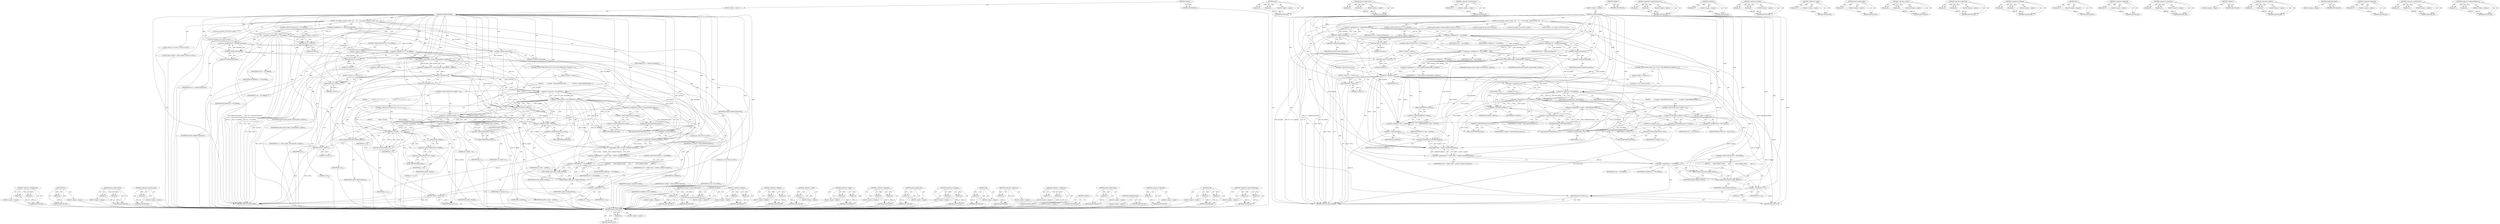 digraph "&lt;operator&gt;.indirectFieldAccess" {
vulnerable_216 [label=<(METHOD,native_handle_close)>];
vulnerable_217 [label=<(PARAM,p1)>];
vulnerable_218 [label=<(BLOCK,&lt;empty&gt;,&lt;empty&gt;)>];
vulnerable_219 [label=<(METHOD_RETURN,ANY)>];
vulnerable_197 [label=<(METHOD,read)>];
vulnerable_198 [label=<(PARAM,p1)>];
vulnerable_199 [label=<(PARAM,p2)>];
vulnerable_200 [label=<(BLOCK,&lt;empty&gt;,&lt;empty&gt;)>];
vulnerable_201 [label=<(METHOD_RETURN,ANY)>];
vulnerable_152 [label=<(METHOD,native_handle_create)>];
vulnerable_153 [label=<(PARAM,p1)>];
vulnerable_154 [label=<(PARAM,p2)>];
vulnerable_155 [label=<(BLOCK,&lt;empty&gt;,&lt;empty&gt;)>];
vulnerable_156 [label=<(METHOD_RETURN,ANY)>];
vulnerable_176 [label=<(METHOD,&lt;operator&gt;.postIncrement)>];
vulnerable_177 [label=<(PARAM,p1)>];
vulnerable_178 [label=<(BLOCK,&lt;empty&gt;,&lt;empty&gt;)>];
vulnerable_179 [label=<(METHOD_RETURN,ANY)>];
vulnerable_6 [label=<(METHOD,&lt;global&gt;)<SUB>1</SUB>>];
vulnerable_7 [label=<(BLOCK,&lt;empty&gt;,&lt;empty&gt;)<SUB>1</SUB>>];
vulnerable_8 [label=<(METHOD,readNativeHandle)<SUB>1</SUB>>];
vulnerable_9 [label=<(BLOCK,{
 int numFds, numInts;
 status_t err;
    err ...,{
 int numFds, numInts;
 status_t err;
    err ...)<SUB>2</SUB>>];
vulnerable_10 [label="<(LOCAL,int numFds: int)<SUB>3</SUB>>"];
vulnerable_11 [label="<(LOCAL,int numInts: int)<SUB>3</SUB>>"];
vulnerable_12 [label="<(LOCAL,status_t err: status_t)<SUB>4</SUB>>"];
vulnerable_13 [label=<(&lt;operator&gt;.assignment,err = readInt32(&amp;numFds))<SUB>5</SUB>>];
vulnerable_14 [label=<(IDENTIFIER,err,err = readInt32(&amp;numFds))<SUB>5</SUB>>];
vulnerable_15 [label=<(readInt32,readInt32(&amp;numFds))<SUB>5</SUB>>];
vulnerable_16 [label=<(&lt;operator&gt;.addressOf,&amp;numFds)<SUB>5</SUB>>];
vulnerable_17 [label=<(IDENTIFIER,numFds,readInt32(&amp;numFds))<SUB>5</SUB>>];
vulnerable_18 [label=<(CONTROL_STRUCTURE,IF,if (err != NO_ERROR))<SUB>6</SUB>>];
vulnerable_19 [label=<(&lt;operator&gt;.notEquals,err != NO_ERROR)<SUB>6</SUB>>];
vulnerable_20 [label=<(IDENTIFIER,err,err != NO_ERROR)<SUB>6</SUB>>];
vulnerable_21 [label=<(IDENTIFIER,NO_ERROR,err != NO_ERROR)<SUB>6</SUB>>];
vulnerable_22 [label=<(BLOCK,&lt;empty&gt;,&lt;empty&gt;)<SUB>6</SUB>>];
vulnerable_23 [label=<(RETURN,return 0;,return 0;)<SUB>6</SUB>>];
vulnerable_24 [label=<(LITERAL,0,return 0;)<SUB>6</SUB>>];
vulnerable_25 [label=<(&lt;operator&gt;.assignment,err = readInt32(&amp;numInts))<SUB>7</SUB>>];
vulnerable_26 [label=<(IDENTIFIER,err,err = readInt32(&amp;numInts))<SUB>7</SUB>>];
vulnerable_27 [label=<(readInt32,readInt32(&amp;numInts))<SUB>7</SUB>>];
vulnerable_28 [label=<(&lt;operator&gt;.addressOf,&amp;numInts)<SUB>7</SUB>>];
vulnerable_29 [label=<(IDENTIFIER,numInts,readInt32(&amp;numInts))<SUB>7</SUB>>];
vulnerable_30 [label=<(CONTROL_STRUCTURE,IF,if (err != NO_ERROR))<SUB>8</SUB>>];
vulnerable_31 [label=<(&lt;operator&gt;.notEquals,err != NO_ERROR)<SUB>8</SUB>>];
vulnerable_32 [label=<(IDENTIFIER,err,err != NO_ERROR)<SUB>8</SUB>>];
vulnerable_33 [label=<(IDENTIFIER,NO_ERROR,err != NO_ERROR)<SUB>8</SUB>>];
vulnerable_34 [label=<(BLOCK,&lt;empty&gt;,&lt;empty&gt;)<SUB>8</SUB>>];
vulnerable_35 [label=<(RETURN,return 0;,return 0;)<SUB>8</SUB>>];
vulnerable_36 [label=<(LITERAL,0,return 0;)<SUB>8</SUB>>];
vulnerable_37 [label="<(LOCAL,native_handle* h: native_handle*)<SUB>10</SUB>>"];
vulnerable_38 [label=<(&lt;operator&gt;.assignment,* h = native_handle_create(numFds, numInts))<SUB>10</SUB>>];
vulnerable_39 [label=<(IDENTIFIER,h,* h = native_handle_create(numFds, numInts))<SUB>10</SUB>>];
vulnerable_40 [label=<(native_handle_create,native_handle_create(numFds, numInts))<SUB>10</SUB>>];
vulnerable_41 [label=<(IDENTIFIER,numFds,native_handle_create(numFds, numInts))<SUB>10</SUB>>];
vulnerable_42 [label=<(IDENTIFIER,numInts,native_handle_create(numFds, numInts))<SUB>10</SUB>>];
vulnerable_43 [label=<(CONTROL_STRUCTURE,IF,if (!h))<SUB>11</SUB>>];
vulnerable_44 [label=<(&lt;operator&gt;.logicalNot,!h)<SUB>11</SUB>>];
vulnerable_45 [label=<(IDENTIFIER,h,!h)<SUB>11</SUB>>];
vulnerable_46 [label=<(BLOCK,{
 return 0;
 },{
 return 0;
 })<SUB>11</SUB>>];
vulnerable_47 [label=<(RETURN,return 0;,return 0;)<SUB>12</SUB>>];
vulnerable_48 [label=<(LITERAL,0,return 0;)<SUB>12</SUB>>];
vulnerable_49 [label=<(CONTROL_STRUCTURE,FOR,for (int i=0 ;err==NO_ERROR &amp;&amp; i&lt;numFds;i++))<SUB>16</SUB>>];
vulnerable_50 [label=<(BLOCK,&lt;empty&gt;,&lt;empty&gt;)<SUB>16</SUB>>];
vulnerable_51 [label="<(LOCAL,int i: int)<SUB>16</SUB>>"];
vulnerable_52 [label=<(&lt;operator&gt;.assignment,i=0)<SUB>16</SUB>>];
vulnerable_53 [label=<(IDENTIFIER,i,i=0)<SUB>16</SUB>>];
vulnerable_54 [label=<(LITERAL,0,i=0)<SUB>16</SUB>>];
vulnerable_55 [label=<(&lt;operator&gt;.logicalAnd,err==NO_ERROR &amp;&amp; i&lt;numFds)<SUB>16</SUB>>];
vulnerable_56 [label=<(&lt;operator&gt;.equals,err==NO_ERROR)<SUB>16</SUB>>];
vulnerable_57 [label=<(IDENTIFIER,err,err==NO_ERROR)<SUB>16</SUB>>];
vulnerable_58 [label=<(IDENTIFIER,NO_ERROR,err==NO_ERROR)<SUB>16</SUB>>];
vulnerable_59 [label=<(&lt;operator&gt;.lessThan,i&lt;numFds)<SUB>16</SUB>>];
vulnerable_60 [label=<(IDENTIFIER,i,i&lt;numFds)<SUB>16</SUB>>];
vulnerable_61 [label=<(IDENTIFIER,numFds,i&lt;numFds)<SUB>16</SUB>>];
vulnerable_62 [label=<(&lt;operator&gt;.postIncrement,i++)<SUB>16</SUB>>];
vulnerable_63 [label=<(IDENTIFIER,i,i++)<SUB>16</SUB>>];
vulnerable_64 [label=<(BLOCK,{
         h-&gt;data[i] = dup(readFileDescriptor(...,{
         h-&gt;data[i] = dup(readFileDescriptor(...)<SUB>16</SUB>>];
vulnerable_65 [label=<(&lt;operator&gt;.assignment,h-&gt;data[i] = dup(readFileDescriptor()))<SUB>17</SUB>>];
vulnerable_66 [label=<(&lt;operator&gt;.indirectIndexAccess,h-&gt;data[i])<SUB>17</SUB>>];
vulnerable_67 [label=<(&lt;operator&gt;.indirectFieldAccess,h-&gt;data)<SUB>17</SUB>>];
vulnerable_68 [label=<(IDENTIFIER,h,h-&gt;data[i] = dup(readFileDescriptor()))<SUB>17</SUB>>];
vulnerable_69 [label=<(FIELD_IDENTIFIER,data,data)<SUB>17</SUB>>];
vulnerable_70 [label=<(IDENTIFIER,i,h-&gt;data[i] = dup(readFileDescriptor()))<SUB>17</SUB>>];
vulnerable_71 [label=<(dup,dup(readFileDescriptor()))<SUB>17</SUB>>];
vulnerable_72 [label=<(readFileDescriptor,readFileDescriptor())<SUB>17</SUB>>];
vulnerable_73 [label=<(CONTROL_STRUCTURE,IF,if (h-&gt;data[i] &lt; 0))<SUB>18</SUB>>];
vulnerable_74 [label=<(&lt;operator&gt;.lessThan,h-&gt;data[i] &lt; 0)<SUB>18</SUB>>];
vulnerable_75 [label=<(&lt;operator&gt;.indirectIndexAccess,h-&gt;data[i])<SUB>18</SUB>>];
vulnerable_76 [label=<(&lt;operator&gt;.indirectFieldAccess,h-&gt;data)<SUB>18</SUB>>];
vulnerable_77 [label=<(IDENTIFIER,h,h-&gt;data[i] &lt; 0)<SUB>18</SUB>>];
vulnerable_78 [label=<(FIELD_IDENTIFIER,data,data)<SUB>18</SUB>>];
vulnerable_79 [label=<(IDENTIFIER,i,h-&gt;data[i] &lt; 0)<SUB>18</SUB>>];
vulnerable_80 [label=<(LITERAL,0,h-&gt;data[i] &lt; 0)<SUB>18</SUB>>];
vulnerable_81 [label=<(BLOCK,&lt;empty&gt;,&lt;empty&gt;)<SUB>18</SUB>>];
vulnerable_82 [label=<(&lt;operator&gt;.assignment,err = BAD_VALUE)<SUB>18</SUB>>];
vulnerable_83 [label=<(IDENTIFIER,err,err = BAD_VALUE)<SUB>18</SUB>>];
vulnerable_84 [label=<(IDENTIFIER,BAD_VALUE,err = BAD_VALUE)<SUB>18</SUB>>];
vulnerable_85 [label=<(&lt;operator&gt;.assignment,err = read(h-&gt;data + numFds, sizeof(int)*numInts))<SUB>20</SUB>>];
vulnerable_86 [label=<(IDENTIFIER,err,err = read(h-&gt;data + numFds, sizeof(int)*numInts))<SUB>20</SUB>>];
vulnerable_87 [label=<(read,read(h-&gt;data + numFds, sizeof(int)*numInts))<SUB>20</SUB>>];
vulnerable_88 [label=<(&lt;operator&gt;.addition,h-&gt;data + numFds)<SUB>20</SUB>>];
vulnerable_89 [label=<(&lt;operator&gt;.indirectFieldAccess,h-&gt;data)<SUB>20</SUB>>];
vulnerable_90 [label=<(IDENTIFIER,h,h-&gt;data + numFds)<SUB>20</SUB>>];
vulnerable_91 [label=<(FIELD_IDENTIFIER,data,data)<SUB>20</SUB>>];
vulnerable_92 [label=<(IDENTIFIER,numFds,h-&gt;data + numFds)<SUB>20</SUB>>];
vulnerable_93 [label=<(&lt;operator&gt;.multiplication,sizeof(int)*numInts)<SUB>20</SUB>>];
vulnerable_94 [label=<(&lt;operator&gt;.sizeOf,sizeof(int))<SUB>20</SUB>>];
vulnerable_95 [label=<(IDENTIFIER,int,sizeof(int))<SUB>20</SUB>>];
vulnerable_96 [label=<(IDENTIFIER,numInts,sizeof(int)*numInts)<SUB>20</SUB>>];
vulnerable_97 [label=<(CONTROL_STRUCTURE,IF,if (err != NO_ERROR))<SUB>21</SUB>>];
vulnerable_98 [label=<(&lt;operator&gt;.notEquals,err != NO_ERROR)<SUB>21</SUB>>];
vulnerable_99 [label=<(IDENTIFIER,err,err != NO_ERROR)<SUB>21</SUB>>];
vulnerable_100 [label=<(IDENTIFIER,NO_ERROR,err != NO_ERROR)<SUB>21</SUB>>];
vulnerable_101 [label=<(BLOCK,{
        native_handle_close(h);
        nativ...,{
        native_handle_close(h);
        nativ...)<SUB>21</SUB>>];
vulnerable_102 [label=<(native_handle_close,native_handle_close(h))<SUB>22</SUB>>];
vulnerable_103 [label=<(IDENTIFIER,h,native_handle_close(h))<SUB>22</SUB>>];
vulnerable_104 [label=<(native_handle_delete,native_handle_delete(h))<SUB>23</SUB>>];
vulnerable_105 [label=<(IDENTIFIER,h,native_handle_delete(h))<SUB>23</SUB>>];
vulnerable_106 [label=<(&lt;operator&gt;.assignment,h = 0)<SUB>24</SUB>>];
vulnerable_107 [label=<(IDENTIFIER,h,h = 0)<SUB>24</SUB>>];
vulnerable_108 [label=<(LITERAL,0,h = 0)<SUB>24</SUB>>];
vulnerable_109 [label=<(RETURN,return h;,return h;)<SUB>26</SUB>>];
vulnerable_110 [label=<(IDENTIFIER,h,return h;)<SUB>26</SUB>>];
vulnerable_111 [label=<(METHOD_RETURN,native_handle)<SUB>1</SUB>>];
vulnerable_113 [label=<(METHOD_RETURN,ANY)<SUB>1</SUB>>];
vulnerable_180 [label=<(METHOD,&lt;operator&gt;.indirectIndexAccess)>];
vulnerable_181 [label=<(PARAM,p1)>];
vulnerable_182 [label=<(PARAM,p2)>];
vulnerable_183 [label=<(BLOCK,&lt;empty&gt;,&lt;empty&gt;)>];
vulnerable_184 [label=<(METHOD_RETURN,ANY)>];
vulnerable_139 [label=<(METHOD,readInt32)>];
vulnerable_140 [label=<(PARAM,p1)>];
vulnerable_141 [label=<(BLOCK,&lt;empty&gt;,&lt;empty&gt;)>];
vulnerable_142 [label=<(METHOD_RETURN,ANY)>];
vulnerable_171 [label=<(METHOD,&lt;operator&gt;.lessThan)>];
vulnerable_172 [label=<(PARAM,p1)>];
vulnerable_173 [label=<(PARAM,p2)>];
vulnerable_174 [label=<(BLOCK,&lt;empty&gt;,&lt;empty&gt;)>];
vulnerable_175 [label=<(METHOD_RETURN,ANY)>];
vulnerable_212 [label=<(METHOD,&lt;operator&gt;.sizeOf)>];
vulnerable_213 [label=<(PARAM,p1)>];
vulnerable_214 [label=<(BLOCK,&lt;empty&gt;,&lt;empty&gt;)>];
vulnerable_215 [label=<(METHOD_RETURN,ANY)>];
vulnerable_220 [label=<(METHOD,native_handle_delete)>];
vulnerable_221 [label=<(PARAM,p1)>];
vulnerable_222 [label=<(BLOCK,&lt;empty&gt;,&lt;empty&gt;)>];
vulnerable_223 [label=<(METHOD_RETURN,ANY)>];
vulnerable_166 [label=<(METHOD,&lt;operator&gt;.equals)>];
vulnerable_167 [label=<(PARAM,p1)>];
vulnerable_168 [label=<(PARAM,p2)>];
vulnerable_169 [label=<(BLOCK,&lt;empty&gt;,&lt;empty&gt;)>];
vulnerable_170 [label=<(METHOD_RETURN,ANY)>];
vulnerable_161 [label=<(METHOD,&lt;operator&gt;.logicalAnd)>];
vulnerable_162 [label=<(PARAM,p1)>];
vulnerable_163 [label=<(PARAM,p2)>];
vulnerable_164 [label=<(BLOCK,&lt;empty&gt;,&lt;empty&gt;)>];
vulnerable_165 [label=<(METHOD_RETURN,ANY)>];
vulnerable_147 [label=<(METHOD,&lt;operator&gt;.notEquals)>];
vulnerable_148 [label=<(PARAM,p1)>];
vulnerable_149 [label=<(PARAM,p2)>];
vulnerable_150 [label=<(BLOCK,&lt;empty&gt;,&lt;empty&gt;)>];
vulnerable_151 [label=<(METHOD_RETURN,ANY)>];
vulnerable_190 [label=<(METHOD,dup)>];
vulnerable_191 [label=<(PARAM,p1)>];
vulnerable_192 [label=<(BLOCK,&lt;empty&gt;,&lt;empty&gt;)>];
vulnerable_193 [label=<(METHOD_RETURN,ANY)>];
vulnerable_143 [label=<(METHOD,&lt;operator&gt;.addressOf)>];
vulnerable_144 [label=<(PARAM,p1)>];
vulnerable_145 [label=<(BLOCK,&lt;empty&gt;,&lt;empty&gt;)>];
vulnerable_146 [label=<(METHOD_RETURN,ANY)>];
vulnerable_134 [label=<(METHOD,&lt;operator&gt;.assignment)>];
vulnerable_135 [label=<(PARAM,p1)>];
vulnerable_136 [label=<(PARAM,p2)>];
vulnerable_137 [label=<(BLOCK,&lt;empty&gt;,&lt;empty&gt;)>];
vulnerable_138 [label=<(METHOD_RETURN,ANY)>];
vulnerable_128 [label=<(METHOD,&lt;global&gt;)<SUB>1</SUB>>];
vulnerable_129 [label=<(BLOCK,&lt;empty&gt;,&lt;empty&gt;)>];
vulnerable_130 [label=<(METHOD_RETURN,ANY)>];
vulnerable_202 [label=<(METHOD,&lt;operator&gt;.addition)>];
vulnerable_203 [label=<(PARAM,p1)>];
vulnerable_204 [label=<(PARAM,p2)>];
vulnerable_205 [label=<(BLOCK,&lt;empty&gt;,&lt;empty&gt;)>];
vulnerable_206 [label=<(METHOD_RETURN,ANY)>];
vulnerable_194 [label=<(METHOD,readFileDescriptor)>];
vulnerable_195 [label=<(BLOCK,&lt;empty&gt;,&lt;empty&gt;)>];
vulnerable_196 [label=<(METHOD_RETURN,ANY)>];
vulnerable_157 [label=<(METHOD,&lt;operator&gt;.logicalNot)>];
vulnerable_158 [label=<(PARAM,p1)>];
vulnerable_159 [label=<(BLOCK,&lt;empty&gt;,&lt;empty&gt;)>];
vulnerable_160 [label=<(METHOD_RETURN,ANY)>];
vulnerable_207 [label=<(METHOD,&lt;operator&gt;.multiplication)>];
vulnerable_208 [label=<(PARAM,p1)>];
vulnerable_209 [label=<(PARAM,p2)>];
vulnerable_210 [label=<(BLOCK,&lt;empty&gt;,&lt;empty&gt;)>];
vulnerable_211 [label=<(METHOD_RETURN,ANY)>];
vulnerable_185 [label=<(METHOD,&lt;operator&gt;.indirectFieldAccess)>];
vulnerable_186 [label=<(PARAM,p1)>];
vulnerable_187 [label=<(PARAM,p2)>];
vulnerable_188 [label=<(BLOCK,&lt;empty&gt;,&lt;empty&gt;)>];
vulnerable_189 [label=<(METHOD_RETURN,ANY)>];
fixed_234 [label=<(METHOD,&lt;operator&gt;.multiplication)>];
fixed_235 [label=<(PARAM,p1)>];
fixed_236 [label=<(PARAM,p2)>];
fixed_237 [label=<(BLOCK,&lt;empty&gt;,&lt;empty&gt;)>];
fixed_238 [label=<(METHOD_RETURN,ANY)>];
fixed_216 [label=<(METHOD,close)>];
fixed_217 [label=<(PARAM,p1)>];
fixed_218 [label=<(BLOCK,&lt;empty&gt;,&lt;empty&gt;)>];
fixed_219 [label=<(METHOD_RETURN,ANY)>];
fixed_171 [label=<(METHOD,native_handle_create)>];
fixed_172 [label=<(PARAM,p1)>];
fixed_173 [label=<(PARAM,p2)>];
fixed_174 [label=<(BLOCK,&lt;empty&gt;,&lt;empty&gt;)>];
fixed_175 [label=<(METHOD_RETURN,ANY)>];
fixed_195 [label=<(METHOD,&lt;operator&gt;.postIncrement)>];
fixed_196 [label=<(PARAM,p1)>];
fixed_197 [label=<(BLOCK,&lt;empty&gt;,&lt;empty&gt;)>];
fixed_198 [label=<(METHOD_RETURN,ANY)>];
fixed_6 [label=<(METHOD,&lt;global&gt;)<SUB>1</SUB>>];
fixed_7 [label=<(BLOCK,&lt;empty&gt;,&lt;empty&gt;)<SUB>1</SUB>>];
fixed_8 [label=<(METHOD,readNativeHandle)<SUB>1</SUB>>];
fixed_9 [label=<(BLOCK,{
 int numFds, numInts;
 status_t err;
    err ...,{
 int numFds, numInts;
 status_t err;
    err ...)<SUB>2</SUB>>];
fixed_10 [label="<(LOCAL,int numFds: int)<SUB>3</SUB>>"];
fixed_11 [label="<(LOCAL,int numInts: int)<SUB>3</SUB>>"];
fixed_12 [label="<(LOCAL,status_t err: status_t)<SUB>4</SUB>>"];
fixed_13 [label=<(&lt;operator&gt;.assignment,err = readInt32(&amp;numFds))<SUB>5</SUB>>];
fixed_14 [label=<(IDENTIFIER,err,err = readInt32(&amp;numFds))<SUB>5</SUB>>];
fixed_15 [label=<(readInt32,readInt32(&amp;numFds))<SUB>5</SUB>>];
fixed_16 [label=<(&lt;operator&gt;.addressOf,&amp;numFds)<SUB>5</SUB>>];
fixed_17 [label=<(IDENTIFIER,numFds,readInt32(&amp;numFds))<SUB>5</SUB>>];
fixed_18 [label=<(CONTROL_STRUCTURE,IF,if (err != NO_ERROR))<SUB>6</SUB>>];
fixed_19 [label=<(&lt;operator&gt;.notEquals,err != NO_ERROR)<SUB>6</SUB>>];
fixed_20 [label=<(IDENTIFIER,err,err != NO_ERROR)<SUB>6</SUB>>];
fixed_21 [label=<(IDENTIFIER,NO_ERROR,err != NO_ERROR)<SUB>6</SUB>>];
fixed_22 [label=<(BLOCK,&lt;empty&gt;,&lt;empty&gt;)<SUB>6</SUB>>];
fixed_23 [label=<(RETURN,return 0;,return 0;)<SUB>6</SUB>>];
fixed_24 [label=<(LITERAL,0,return 0;)<SUB>6</SUB>>];
fixed_25 [label=<(&lt;operator&gt;.assignment,err = readInt32(&amp;numInts))<SUB>7</SUB>>];
fixed_26 [label=<(IDENTIFIER,err,err = readInt32(&amp;numInts))<SUB>7</SUB>>];
fixed_27 [label=<(readInt32,readInt32(&amp;numInts))<SUB>7</SUB>>];
fixed_28 [label=<(&lt;operator&gt;.addressOf,&amp;numInts)<SUB>7</SUB>>];
fixed_29 [label=<(IDENTIFIER,numInts,readInt32(&amp;numInts))<SUB>7</SUB>>];
fixed_30 [label=<(CONTROL_STRUCTURE,IF,if (err != NO_ERROR))<SUB>8</SUB>>];
fixed_31 [label=<(&lt;operator&gt;.notEquals,err != NO_ERROR)<SUB>8</SUB>>];
fixed_32 [label=<(IDENTIFIER,err,err != NO_ERROR)<SUB>8</SUB>>];
fixed_33 [label=<(IDENTIFIER,NO_ERROR,err != NO_ERROR)<SUB>8</SUB>>];
fixed_34 [label=<(BLOCK,&lt;empty&gt;,&lt;empty&gt;)<SUB>8</SUB>>];
fixed_35 [label=<(RETURN,return 0;,return 0;)<SUB>8</SUB>>];
fixed_36 [label=<(LITERAL,0,return 0;)<SUB>8</SUB>>];
fixed_37 [label="<(LOCAL,native_handle* h: native_handle*)<SUB>10</SUB>>"];
fixed_38 [label=<(&lt;operator&gt;.assignment,* h = native_handle_create(numFds, numInts))<SUB>10</SUB>>];
fixed_39 [label=<(IDENTIFIER,h,* h = native_handle_create(numFds, numInts))<SUB>10</SUB>>];
fixed_40 [label=<(native_handle_create,native_handle_create(numFds, numInts))<SUB>10</SUB>>];
fixed_41 [label=<(IDENTIFIER,numFds,native_handle_create(numFds, numInts))<SUB>10</SUB>>];
fixed_42 [label=<(IDENTIFIER,numInts,native_handle_create(numFds, numInts))<SUB>10</SUB>>];
fixed_43 [label=<(CONTROL_STRUCTURE,IF,if (!h))<SUB>11</SUB>>];
fixed_44 [label=<(&lt;operator&gt;.logicalNot,!h)<SUB>11</SUB>>];
fixed_45 [label=<(IDENTIFIER,h,!h)<SUB>11</SUB>>];
fixed_46 [label=<(BLOCK,{
 return 0;
 },{
 return 0;
 })<SUB>11</SUB>>];
fixed_47 [label=<(RETURN,return 0;,return 0;)<SUB>12</SUB>>];
fixed_48 [label=<(LITERAL,0,return 0;)<SUB>12</SUB>>];
fixed_49 [label=<(CONTROL_STRUCTURE,FOR,for (int i=0 ;err==NO_ERROR &amp;&amp; i&lt;numFds;i++))<SUB>16</SUB>>];
fixed_50 [label=<(BLOCK,&lt;empty&gt;,&lt;empty&gt;)<SUB>16</SUB>>];
fixed_51 [label="<(LOCAL,int i: int)<SUB>16</SUB>>"];
fixed_52 [label=<(&lt;operator&gt;.assignment,i=0)<SUB>16</SUB>>];
fixed_53 [label=<(IDENTIFIER,i,i=0)<SUB>16</SUB>>];
fixed_54 [label=<(LITERAL,0,i=0)<SUB>16</SUB>>];
fixed_55 [label=<(&lt;operator&gt;.logicalAnd,err==NO_ERROR &amp;&amp; i&lt;numFds)<SUB>16</SUB>>];
fixed_56 [label=<(&lt;operator&gt;.equals,err==NO_ERROR)<SUB>16</SUB>>];
fixed_57 [label=<(IDENTIFIER,err,err==NO_ERROR)<SUB>16</SUB>>];
fixed_58 [label=<(IDENTIFIER,NO_ERROR,err==NO_ERROR)<SUB>16</SUB>>];
fixed_59 [label=<(&lt;operator&gt;.lessThan,i&lt;numFds)<SUB>16</SUB>>];
fixed_60 [label=<(IDENTIFIER,i,i&lt;numFds)<SUB>16</SUB>>];
fixed_61 [label=<(IDENTIFIER,numFds,i&lt;numFds)<SUB>16</SUB>>];
fixed_62 [label=<(&lt;operator&gt;.postIncrement,i++)<SUB>16</SUB>>];
fixed_63 [label=<(IDENTIFIER,i,i++)<SUB>16</SUB>>];
fixed_64 [label=<(BLOCK,{
         h-&gt;data[i] = dup(readFileDescriptor(...,{
         h-&gt;data[i] = dup(readFileDescriptor(...)<SUB>16</SUB>>];
fixed_65 [label=<(&lt;operator&gt;.assignment,h-&gt;data[i] = dup(readFileDescriptor()))<SUB>17</SUB>>];
fixed_66 [label=<(&lt;operator&gt;.indirectIndexAccess,h-&gt;data[i])<SUB>17</SUB>>];
fixed_67 [label=<(&lt;operator&gt;.indirectFieldAccess,h-&gt;data)<SUB>17</SUB>>];
fixed_68 [label=<(IDENTIFIER,h,h-&gt;data[i] = dup(readFileDescriptor()))<SUB>17</SUB>>];
fixed_69 [label=<(FIELD_IDENTIFIER,data,data)<SUB>17</SUB>>];
fixed_70 [label=<(IDENTIFIER,i,h-&gt;data[i] = dup(readFileDescriptor()))<SUB>17</SUB>>];
fixed_71 [label=<(dup,dup(readFileDescriptor()))<SUB>17</SUB>>];
fixed_72 [label=<(readFileDescriptor,readFileDescriptor())<SUB>17</SUB>>];
fixed_73 [label=<(CONTROL_STRUCTURE,IF,if (h-&gt;data[i] &lt; 0))<SUB>18</SUB>>];
fixed_74 [label=<(&lt;operator&gt;.lessThan,h-&gt;data[i] &lt; 0)<SUB>18</SUB>>];
fixed_75 [label=<(&lt;operator&gt;.indirectIndexAccess,h-&gt;data[i])<SUB>18</SUB>>];
fixed_76 [label=<(&lt;operator&gt;.indirectFieldAccess,h-&gt;data)<SUB>18</SUB>>];
fixed_77 [label=<(IDENTIFIER,h,h-&gt;data[i] &lt; 0)<SUB>18</SUB>>];
fixed_78 [label=<(FIELD_IDENTIFIER,data,data)<SUB>18</SUB>>];
fixed_79 [label=<(IDENTIFIER,i,h-&gt;data[i] &lt; 0)<SUB>18</SUB>>];
fixed_80 [label=<(LITERAL,0,h-&gt;data[i] &lt; 0)<SUB>18</SUB>>];
fixed_81 [label=<(BLOCK,{
            for (int j = 0; j &lt; i; j++) {
   ...,{
            for (int j = 0; j &lt; i; j++) {
   ...)<SUB>18</SUB>>];
fixed_82 [label=<(CONTROL_STRUCTURE,FOR,for (int j = 0;j &lt; i;j++))<SUB>19</SUB>>];
fixed_83 [label=<(BLOCK,&lt;empty&gt;,&lt;empty&gt;)<SUB>19</SUB>>];
fixed_84 [label="<(LOCAL,int j: int)<SUB>19</SUB>>"];
fixed_85 [label=<(&lt;operator&gt;.assignment,j = 0)<SUB>19</SUB>>];
fixed_86 [label=<(IDENTIFIER,j,j = 0)<SUB>19</SUB>>];
fixed_87 [label=<(LITERAL,0,j = 0)<SUB>19</SUB>>];
fixed_88 [label=<(&lt;operator&gt;.lessThan,j &lt; i)<SUB>19</SUB>>];
fixed_89 [label=<(IDENTIFIER,j,j &lt; i)<SUB>19</SUB>>];
fixed_90 [label=<(IDENTIFIER,i,j &lt; i)<SUB>19</SUB>>];
fixed_91 [label=<(&lt;operator&gt;.postIncrement,j++)<SUB>19</SUB>>];
fixed_92 [label=<(IDENTIFIER,j,j++)<SUB>19</SUB>>];
fixed_93 [label=<(BLOCK,{
                close(h-&gt;data[j]);
            },{
                close(h-&gt;data[j]);
            })<SUB>19</SUB>>];
fixed_94 [label=<(close,close(h-&gt;data[j]))<SUB>20</SUB>>];
fixed_95 [label=<(&lt;operator&gt;.indirectIndexAccess,h-&gt;data[j])<SUB>20</SUB>>];
fixed_96 [label=<(&lt;operator&gt;.indirectFieldAccess,h-&gt;data)<SUB>20</SUB>>];
fixed_97 [label=<(IDENTIFIER,h,close(h-&gt;data[j]))<SUB>20</SUB>>];
fixed_98 [label=<(FIELD_IDENTIFIER,data,data)<SUB>20</SUB>>];
fixed_99 [label=<(IDENTIFIER,j,close(h-&gt;data[j]))<SUB>20</SUB>>];
fixed_100 [label=<(native_handle_delete,native_handle_delete(h))<SUB>22</SUB>>];
fixed_101 [label=<(IDENTIFIER,h,native_handle_delete(h))<SUB>22</SUB>>];
fixed_102 [label=<(RETURN,return 0;,return 0;)<SUB>23</SUB>>];
fixed_103 [label=<(LITERAL,0,return 0;)<SUB>23</SUB>>];
fixed_104 [label=<(&lt;operator&gt;.assignment,err = read(h-&gt;data + numFds, sizeof(int)*numInts))<SUB>26</SUB>>];
fixed_105 [label=<(IDENTIFIER,err,err = read(h-&gt;data + numFds, sizeof(int)*numInts))<SUB>26</SUB>>];
fixed_106 [label=<(read,read(h-&gt;data + numFds, sizeof(int)*numInts))<SUB>26</SUB>>];
fixed_107 [label=<(&lt;operator&gt;.addition,h-&gt;data + numFds)<SUB>26</SUB>>];
fixed_108 [label=<(&lt;operator&gt;.indirectFieldAccess,h-&gt;data)<SUB>26</SUB>>];
fixed_109 [label=<(IDENTIFIER,h,h-&gt;data + numFds)<SUB>26</SUB>>];
fixed_110 [label=<(FIELD_IDENTIFIER,data,data)<SUB>26</SUB>>];
fixed_111 [label=<(IDENTIFIER,numFds,h-&gt;data + numFds)<SUB>26</SUB>>];
fixed_112 [label=<(&lt;operator&gt;.multiplication,sizeof(int)*numInts)<SUB>26</SUB>>];
fixed_113 [label=<(&lt;operator&gt;.sizeOf,sizeof(int))<SUB>26</SUB>>];
fixed_114 [label=<(IDENTIFIER,int,sizeof(int))<SUB>26</SUB>>];
fixed_115 [label=<(IDENTIFIER,numInts,sizeof(int)*numInts)<SUB>26</SUB>>];
fixed_116 [label=<(CONTROL_STRUCTURE,IF,if (err != NO_ERROR))<SUB>27</SUB>>];
fixed_117 [label=<(&lt;operator&gt;.notEquals,err != NO_ERROR)<SUB>27</SUB>>];
fixed_118 [label=<(IDENTIFIER,err,err != NO_ERROR)<SUB>27</SUB>>];
fixed_119 [label=<(IDENTIFIER,NO_ERROR,err != NO_ERROR)<SUB>27</SUB>>];
fixed_120 [label=<(BLOCK,{
        native_handle_close(h);
        nativ...,{
        native_handle_close(h);
        nativ...)<SUB>27</SUB>>];
fixed_121 [label=<(native_handle_close,native_handle_close(h))<SUB>28</SUB>>];
fixed_122 [label=<(IDENTIFIER,h,native_handle_close(h))<SUB>28</SUB>>];
fixed_123 [label=<(native_handle_delete,native_handle_delete(h))<SUB>29</SUB>>];
fixed_124 [label=<(IDENTIFIER,h,native_handle_delete(h))<SUB>29</SUB>>];
fixed_125 [label=<(&lt;operator&gt;.assignment,h = 0)<SUB>30</SUB>>];
fixed_126 [label=<(IDENTIFIER,h,h = 0)<SUB>30</SUB>>];
fixed_127 [label=<(LITERAL,0,h = 0)<SUB>30</SUB>>];
fixed_128 [label=<(RETURN,return h;,return h;)<SUB>32</SUB>>];
fixed_129 [label=<(IDENTIFIER,h,return h;)<SUB>32</SUB>>];
fixed_130 [label=<(METHOD_RETURN,native_handle)<SUB>1</SUB>>];
fixed_132 [label=<(METHOD_RETURN,ANY)<SUB>1</SUB>>];
fixed_199 [label=<(METHOD,&lt;operator&gt;.indirectIndexAccess)>];
fixed_200 [label=<(PARAM,p1)>];
fixed_201 [label=<(PARAM,p2)>];
fixed_202 [label=<(BLOCK,&lt;empty&gt;,&lt;empty&gt;)>];
fixed_203 [label=<(METHOD_RETURN,ANY)>];
fixed_158 [label=<(METHOD,readInt32)>];
fixed_159 [label=<(PARAM,p1)>];
fixed_160 [label=<(BLOCK,&lt;empty&gt;,&lt;empty&gt;)>];
fixed_161 [label=<(METHOD_RETURN,ANY)>];
fixed_190 [label=<(METHOD,&lt;operator&gt;.lessThan)>];
fixed_191 [label=<(PARAM,p1)>];
fixed_192 [label=<(PARAM,p2)>];
fixed_193 [label=<(BLOCK,&lt;empty&gt;,&lt;empty&gt;)>];
fixed_194 [label=<(METHOD_RETURN,ANY)>];
fixed_229 [label=<(METHOD,&lt;operator&gt;.addition)>];
fixed_230 [label=<(PARAM,p1)>];
fixed_231 [label=<(PARAM,p2)>];
fixed_232 [label=<(BLOCK,&lt;empty&gt;,&lt;empty&gt;)>];
fixed_233 [label=<(METHOD_RETURN,ANY)>];
fixed_239 [label=<(METHOD,&lt;operator&gt;.sizeOf)>];
fixed_240 [label=<(PARAM,p1)>];
fixed_241 [label=<(BLOCK,&lt;empty&gt;,&lt;empty&gt;)>];
fixed_242 [label=<(METHOD_RETURN,ANY)>];
fixed_185 [label=<(METHOD,&lt;operator&gt;.equals)>];
fixed_186 [label=<(PARAM,p1)>];
fixed_187 [label=<(PARAM,p2)>];
fixed_188 [label=<(BLOCK,&lt;empty&gt;,&lt;empty&gt;)>];
fixed_189 [label=<(METHOD_RETURN,ANY)>];
fixed_180 [label=<(METHOD,&lt;operator&gt;.logicalAnd)>];
fixed_181 [label=<(PARAM,p1)>];
fixed_182 [label=<(PARAM,p2)>];
fixed_183 [label=<(BLOCK,&lt;empty&gt;,&lt;empty&gt;)>];
fixed_184 [label=<(METHOD_RETURN,ANY)>];
fixed_243 [label=<(METHOD,native_handle_close)>];
fixed_244 [label=<(PARAM,p1)>];
fixed_245 [label=<(BLOCK,&lt;empty&gt;,&lt;empty&gt;)>];
fixed_246 [label=<(METHOD_RETURN,ANY)>];
fixed_166 [label=<(METHOD,&lt;operator&gt;.notEquals)>];
fixed_167 [label=<(PARAM,p1)>];
fixed_168 [label=<(PARAM,p2)>];
fixed_169 [label=<(BLOCK,&lt;empty&gt;,&lt;empty&gt;)>];
fixed_170 [label=<(METHOD_RETURN,ANY)>];
fixed_209 [label=<(METHOD,dup)>];
fixed_210 [label=<(PARAM,p1)>];
fixed_211 [label=<(BLOCK,&lt;empty&gt;,&lt;empty&gt;)>];
fixed_212 [label=<(METHOD_RETURN,ANY)>];
fixed_162 [label=<(METHOD,&lt;operator&gt;.addressOf)>];
fixed_163 [label=<(PARAM,p1)>];
fixed_164 [label=<(BLOCK,&lt;empty&gt;,&lt;empty&gt;)>];
fixed_165 [label=<(METHOD_RETURN,ANY)>];
fixed_153 [label=<(METHOD,&lt;operator&gt;.assignment)>];
fixed_154 [label=<(PARAM,p1)>];
fixed_155 [label=<(PARAM,p2)>];
fixed_156 [label=<(BLOCK,&lt;empty&gt;,&lt;empty&gt;)>];
fixed_157 [label=<(METHOD_RETURN,ANY)>];
fixed_147 [label=<(METHOD,&lt;global&gt;)<SUB>1</SUB>>];
fixed_148 [label=<(BLOCK,&lt;empty&gt;,&lt;empty&gt;)>];
fixed_149 [label=<(METHOD_RETURN,ANY)>];
fixed_220 [label=<(METHOD,native_handle_delete)>];
fixed_221 [label=<(PARAM,p1)>];
fixed_222 [label=<(BLOCK,&lt;empty&gt;,&lt;empty&gt;)>];
fixed_223 [label=<(METHOD_RETURN,ANY)>];
fixed_213 [label=<(METHOD,readFileDescriptor)>];
fixed_214 [label=<(BLOCK,&lt;empty&gt;,&lt;empty&gt;)>];
fixed_215 [label=<(METHOD_RETURN,ANY)>];
fixed_176 [label=<(METHOD,&lt;operator&gt;.logicalNot)>];
fixed_177 [label=<(PARAM,p1)>];
fixed_178 [label=<(BLOCK,&lt;empty&gt;,&lt;empty&gt;)>];
fixed_179 [label=<(METHOD_RETURN,ANY)>];
fixed_224 [label=<(METHOD,read)>];
fixed_225 [label=<(PARAM,p1)>];
fixed_226 [label=<(PARAM,p2)>];
fixed_227 [label=<(BLOCK,&lt;empty&gt;,&lt;empty&gt;)>];
fixed_228 [label=<(METHOD_RETURN,ANY)>];
fixed_204 [label=<(METHOD,&lt;operator&gt;.indirectFieldAccess)>];
fixed_205 [label=<(PARAM,p1)>];
fixed_206 [label=<(PARAM,p2)>];
fixed_207 [label=<(BLOCK,&lt;empty&gt;,&lt;empty&gt;)>];
fixed_208 [label=<(METHOD_RETURN,ANY)>];
vulnerable_216 -> vulnerable_217  [key=0, label="AST: "];
vulnerable_216 -> vulnerable_217  [key=1, label="DDG: "];
vulnerable_216 -> vulnerable_218  [key=0, label="AST: "];
vulnerable_216 -> vulnerable_219  [key=0, label="AST: "];
vulnerable_216 -> vulnerable_219  [key=1, label="CFG: "];
vulnerable_217 -> vulnerable_219  [key=0, label="DDG: p1"];
vulnerable_197 -> vulnerable_198  [key=0, label="AST: "];
vulnerable_197 -> vulnerable_198  [key=1, label="DDG: "];
vulnerable_197 -> vulnerable_200  [key=0, label="AST: "];
vulnerable_197 -> vulnerable_199  [key=0, label="AST: "];
vulnerable_197 -> vulnerable_199  [key=1, label="DDG: "];
vulnerable_197 -> vulnerable_201  [key=0, label="AST: "];
vulnerable_197 -> vulnerable_201  [key=1, label="CFG: "];
vulnerable_198 -> vulnerable_201  [key=0, label="DDG: p1"];
vulnerable_199 -> vulnerable_201  [key=0, label="DDG: p2"];
vulnerable_152 -> vulnerable_153  [key=0, label="AST: "];
vulnerable_152 -> vulnerable_153  [key=1, label="DDG: "];
vulnerable_152 -> vulnerable_155  [key=0, label="AST: "];
vulnerable_152 -> vulnerable_154  [key=0, label="AST: "];
vulnerable_152 -> vulnerable_154  [key=1, label="DDG: "];
vulnerable_152 -> vulnerable_156  [key=0, label="AST: "];
vulnerable_152 -> vulnerable_156  [key=1, label="CFG: "];
vulnerable_153 -> vulnerable_156  [key=0, label="DDG: p1"];
vulnerable_154 -> vulnerable_156  [key=0, label="DDG: p2"];
vulnerable_176 -> vulnerable_177  [key=0, label="AST: "];
vulnerable_176 -> vulnerable_177  [key=1, label="DDG: "];
vulnerable_176 -> vulnerable_178  [key=0, label="AST: "];
vulnerable_176 -> vulnerable_179  [key=0, label="AST: "];
vulnerable_176 -> vulnerable_179  [key=1, label="CFG: "];
vulnerable_177 -> vulnerable_179  [key=0, label="DDG: p1"];
vulnerable_6 -> vulnerable_7  [key=0, label="AST: "];
vulnerable_6 -> vulnerable_113  [key=0, label="AST: "];
vulnerable_6 -> vulnerable_113  [key=1, label="CFG: "];
vulnerable_7 -> vulnerable_8  [key=0, label="AST: "];
vulnerable_8 -> vulnerable_9  [key=0, label="AST: "];
vulnerable_8 -> vulnerable_111  [key=0, label="AST: "];
vulnerable_8 -> vulnerable_16  [key=0, label="CFG: "];
vulnerable_8 -> vulnerable_110  [key=0, label="DDG: "];
vulnerable_8 -> vulnerable_15  [key=0, label="DDG: "];
vulnerable_8 -> vulnerable_19  [key=0, label="DDG: "];
vulnerable_8 -> vulnerable_23  [key=0, label="DDG: "];
vulnerable_8 -> vulnerable_27  [key=0, label="DDG: "];
vulnerable_8 -> vulnerable_31  [key=0, label="DDG: "];
vulnerable_8 -> vulnerable_35  [key=0, label="DDG: "];
vulnerable_8 -> vulnerable_40  [key=0, label="DDG: "];
vulnerable_8 -> vulnerable_44  [key=0, label="DDG: "];
vulnerable_8 -> vulnerable_47  [key=0, label="DDG: "];
vulnerable_8 -> vulnerable_52  [key=0, label="DDG: "];
vulnerable_8 -> vulnerable_62  [key=0, label="DDG: "];
vulnerable_8 -> vulnerable_87  [key=0, label="DDG: "];
vulnerable_8 -> vulnerable_98  [key=0, label="DDG: "];
vulnerable_8 -> vulnerable_106  [key=0, label="DDG: "];
vulnerable_8 -> vulnerable_24  [key=0, label="DDG: "];
vulnerable_8 -> vulnerable_36  [key=0, label="DDG: "];
vulnerable_8 -> vulnerable_48  [key=0, label="DDG: "];
vulnerable_8 -> vulnerable_56  [key=0, label="DDG: "];
vulnerable_8 -> vulnerable_59  [key=0, label="DDG: "];
vulnerable_8 -> vulnerable_88  [key=0, label="DDG: "];
vulnerable_8 -> vulnerable_93  [key=0, label="DDG: "];
vulnerable_8 -> vulnerable_102  [key=0, label="DDG: "];
vulnerable_8 -> vulnerable_104  [key=0, label="DDG: "];
vulnerable_8 -> vulnerable_71  [key=0, label="DDG: "];
vulnerable_8 -> vulnerable_74  [key=0, label="DDG: "];
vulnerable_8 -> vulnerable_82  [key=0, label="DDG: "];
vulnerable_9 -> vulnerable_10  [key=0, label="AST: "];
vulnerable_9 -> vulnerable_11  [key=0, label="AST: "];
vulnerable_9 -> vulnerable_12  [key=0, label="AST: "];
vulnerable_9 -> vulnerable_13  [key=0, label="AST: "];
vulnerable_9 -> vulnerable_18  [key=0, label="AST: "];
vulnerable_9 -> vulnerable_25  [key=0, label="AST: "];
vulnerable_9 -> vulnerable_30  [key=0, label="AST: "];
vulnerable_9 -> vulnerable_37  [key=0, label="AST: "];
vulnerable_9 -> vulnerable_38  [key=0, label="AST: "];
vulnerable_9 -> vulnerable_43  [key=0, label="AST: "];
vulnerable_9 -> vulnerable_49  [key=0, label="AST: "];
vulnerable_9 -> vulnerable_85  [key=0, label="AST: "];
vulnerable_9 -> vulnerable_97  [key=0, label="AST: "];
vulnerable_9 -> vulnerable_109  [key=0, label="AST: "];
vulnerable_13 -> vulnerable_14  [key=0, label="AST: "];
vulnerable_13 -> vulnerable_15  [key=0, label="AST: "];
vulnerable_13 -> vulnerable_19  [key=0, label="CFG: "];
vulnerable_13 -> vulnerable_19  [key=1, label="DDG: err"];
vulnerable_13 -> vulnerable_111  [key=0, label="DDG: readInt32(&amp;numFds)"];
vulnerable_13 -> vulnerable_111  [key=1, label="DDG: err = readInt32(&amp;numFds)"];
vulnerable_15 -> vulnerable_16  [key=0, label="AST: "];
vulnerable_15 -> vulnerable_13  [key=0, label="CFG: "];
vulnerable_15 -> vulnerable_13  [key=1, label="DDG: &amp;numFds"];
vulnerable_15 -> vulnerable_111  [key=0, label="DDG: &amp;numFds"];
vulnerable_15 -> vulnerable_40  [key=0, label="DDG: &amp;numFds"];
vulnerable_15 -> vulnerable_87  [key=0, label="DDG: &amp;numFds"];
vulnerable_15 -> vulnerable_59  [key=0, label="DDG: &amp;numFds"];
vulnerable_15 -> vulnerable_88  [key=0, label="DDG: &amp;numFds"];
vulnerable_16 -> vulnerable_17  [key=0, label="AST: "];
vulnerable_16 -> vulnerable_15  [key=0, label="CFG: "];
vulnerable_18 -> vulnerable_19  [key=0, label="AST: "];
vulnerable_18 -> vulnerable_22  [key=0, label="AST: "];
vulnerable_19 -> vulnerable_20  [key=0, label="AST: "];
vulnerable_19 -> vulnerable_21  [key=0, label="AST: "];
vulnerable_19 -> vulnerable_23  [key=0, label="CFG: "];
vulnerable_19 -> vulnerable_23  [key=1, label="CDG: "];
vulnerable_19 -> vulnerable_28  [key=0, label="CFG: "];
vulnerable_19 -> vulnerable_28  [key=1, label="CDG: "];
vulnerable_19 -> vulnerable_111  [key=0, label="DDG: err"];
vulnerable_19 -> vulnerable_111  [key=1, label="DDG: NO_ERROR"];
vulnerable_19 -> vulnerable_111  [key=2, label="DDG: err != NO_ERROR"];
vulnerable_19 -> vulnerable_31  [key=0, label="DDG: NO_ERROR"];
vulnerable_19 -> vulnerable_31  [key=1, label="CDG: "];
vulnerable_19 -> vulnerable_25  [key=0, label="CDG: "];
vulnerable_19 -> vulnerable_27  [key=0, label="CDG: "];
vulnerable_22 -> vulnerable_23  [key=0, label="AST: "];
vulnerable_23 -> vulnerable_24  [key=0, label="AST: "];
vulnerable_23 -> vulnerable_111  [key=0, label="CFG: "];
vulnerable_23 -> vulnerable_111  [key=1, label="DDG: &lt;RET&gt;"];
vulnerable_24 -> vulnerable_23  [key=0, label="DDG: 0"];
vulnerable_25 -> vulnerable_26  [key=0, label="AST: "];
vulnerable_25 -> vulnerable_27  [key=0, label="AST: "];
vulnerable_25 -> vulnerable_31  [key=0, label="CFG: "];
vulnerable_25 -> vulnerable_31  [key=1, label="DDG: err"];
vulnerable_27 -> vulnerable_28  [key=0, label="AST: "];
vulnerable_27 -> vulnerable_25  [key=0, label="CFG: "];
vulnerable_27 -> vulnerable_25  [key=1, label="DDG: &amp;numInts"];
vulnerable_27 -> vulnerable_40  [key=0, label="DDG: &amp;numInts"];
vulnerable_27 -> vulnerable_93  [key=0, label="DDG: &amp;numInts"];
vulnerable_28 -> vulnerable_29  [key=0, label="AST: "];
vulnerable_28 -> vulnerable_27  [key=0, label="CFG: "];
vulnerable_30 -> vulnerable_31  [key=0, label="AST: "];
vulnerable_30 -> vulnerable_34  [key=0, label="AST: "];
vulnerable_31 -> vulnerable_32  [key=0, label="AST: "];
vulnerable_31 -> vulnerable_33  [key=0, label="AST: "];
vulnerable_31 -> vulnerable_35  [key=0, label="CFG: "];
vulnerable_31 -> vulnerable_35  [key=1, label="CDG: "];
vulnerable_31 -> vulnerable_40  [key=0, label="CFG: "];
vulnerable_31 -> vulnerable_40  [key=1, label="CDG: "];
vulnerable_31 -> vulnerable_56  [key=0, label="DDG: err"];
vulnerable_31 -> vulnerable_56  [key=1, label="DDG: NO_ERROR"];
vulnerable_31 -> vulnerable_38  [key=0, label="CDG: "];
vulnerable_31 -> vulnerable_44  [key=0, label="CDG: "];
vulnerable_34 -> vulnerable_35  [key=0, label="AST: "];
vulnerable_35 -> vulnerable_36  [key=0, label="AST: "];
vulnerable_35 -> vulnerable_111  [key=0, label="CFG: "];
vulnerable_35 -> vulnerable_111  [key=1, label="DDG: &lt;RET&gt;"];
vulnerable_36 -> vulnerable_35  [key=0, label="DDG: 0"];
vulnerable_38 -> vulnerable_39  [key=0, label="AST: "];
vulnerable_38 -> vulnerable_40  [key=0, label="AST: "];
vulnerable_38 -> vulnerable_44  [key=0, label="CFG: "];
vulnerable_38 -> vulnerable_44  [key=1, label="DDG: h"];
vulnerable_40 -> vulnerable_41  [key=0, label="AST: "];
vulnerable_40 -> vulnerable_42  [key=0, label="AST: "];
vulnerable_40 -> vulnerable_38  [key=0, label="CFG: "];
vulnerable_40 -> vulnerable_38  [key=1, label="DDG: numFds"];
vulnerable_40 -> vulnerable_38  [key=2, label="DDG: numInts"];
vulnerable_40 -> vulnerable_87  [key=0, label="DDG: numFds"];
vulnerable_40 -> vulnerable_59  [key=0, label="DDG: numFds"];
vulnerable_40 -> vulnerable_88  [key=0, label="DDG: numFds"];
vulnerable_40 -> vulnerable_93  [key=0, label="DDG: numInts"];
vulnerable_43 -> vulnerable_44  [key=0, label="AST: "];
vulnerable_43 -> vulnerable_46  [key=0, label="AST: "];
vulnerable_44 -> vulnerable_45  [key=0, label="AST: "];
vulnerable_44 -> vulnerable_47  [key=0, label="CFG: "];
vulnerable_44 -> vulnerable_47  [key=1, label="CDG: "];
vulnerable_44 -> vulnerable_52  [key=0, label="CFG: "];
vulnerable_44 -> vulnerable_52  [key=1, label="CDG: "];
vulnerable_44 -> vulnerable_110  [key=0, label="DDG: h"];
vulnerable_44 -> vulnerable_87  [key=0, label="DDG: h"];
vulnerable_44 -> vulnerable_87  [key=1, label="CDG: "];
vulnerable_44 -> vulnerable_88  [key=0, label="DDG: h"];
vulnerable_44 -> vulnerable_88  [key=1, label="CDG: "];
vulnerable_44 -> vulnerable_102  [key=0, label="DDG: h"];
vulnerable_44 -> vulnerable_104  [key=0, label="DDG: h"];
vulnerable_44 -> vulnerable_94  [key=0, label="CDG: "];
vulnerable_44 -> vulnerable_89  [key=0, label="CDG: "];
vulnerable_44 -> vulnerable_98  [key=0, label="CDG: "];
vulnerable_44 -> vulnerable_85  [key=0, label="CDG: "];
vulnerable_44 -> vulnerable_56  [key=0, label="CDG: "];
vulnerable_44 -> vulnerable_91  [key=0, label="CDG: "];
vulnerable_44 -> vulnerable_93  [key=0, label="CDG: "];
vulnerable_44 -> vulnerable_55  [key=0, label="CDG: "];
vulnerable_44 -> vulnerable_109  [key=0, label="CDG: "];
vulnerable_46 -> vulnerable_47  [key=0, label="AST: "];
vulnerable_47 -> vulnerable_48  [key=0, label="AST: "];
vulnerable_47 -> vulnerable_111  [key=0, label="CFG: "];
vulnerable_47 -> vulnerable_111  [key=1, label="DDG: &lt;RET&gt;"];
vulnerable_48 -> vulnerable_47  [key=0, label="DDG: 0"];
vulnerable_49 -> vulnerable_50  [key=0, label="AST: "];
vulnerable_49 -> vulnerable_55  [key=0, label="AST: "];
vulnerable_49 -> vulnerable_62  [key=0, label="AST: "];
vulnerable_49 -> vulnerable_64  [key=0, label="AST: "];
vulnerable_50 -> vulnerable_51  [key=0, label="AST: "];
vulnerable_50 -> vulnerable_52  [key=0, label="AST: "];
vulnerable_52 -> vulnerable_53  [key=0, label="AST: "];
vulnerable_52 -> vulnerable_54  [key=0, label="AST: "];
vulnerable_52 -> vulnerable_56  [key=0, label="CFG: "];
vulnerable_52 -> vulnerable_62  [key=0, label="DDG: i"];
vulnerable_52 -> vulnerable_59  [key=0, label="DDG: i"];
vulnerable_55 -> vulnerable_56  [key=0, label="AST: "];
vulnerable_55 -> vulnerable_56  [key=1, label="CDG: "];
vulnerable_55 -> vulnerable_59  [key=0, label="AST: "];
vulnerable_55 -> vulnerable_69  [key=0, label="CFG: "];
vulnerable_55 -> vulnerable_69  [key=1, label="CDG: "];
vulnerable_55 -> vulnerable_91  [key=0, label="CFG: "];
vulnerable_55 -> vulnerable_66  [key=0, label="CDG: "];
vulnerable_55 -> vulnerable_75  [key=0, label="CDG: "];
vulnerable_55 -> vulnerable_72  [key=0, label="CDG: "];
vulnerable_55 -> vulnerable_67  [key=0, label="CDG: "];
vulnerable_55 -> vulnerable_74  [key=0, label="CDG: "];
vulnerable_55 -> vulnerable_76  [key=0, label="CDG: "];
vulnerable_55 -> vulnerable_65  [key=0, label="CDG: "];
vulnerable_55 -> vulnerable_71  [key=0, label="CDG: "];
vulnerable_55 -> vulnerable_55  [key=0, label="CDG: "];
vulnerable_55 -> vulnerable_78  [key=0, label="CDG: "];
vulnerable_55 -> vulnerable_62  [key=0, label="CDG: "];
vulnerable_56 -> vulnerable_57  [key=0, label="AST: "];
vulnerable_56 -> vulnerable_58  [key=0, label="AST: "];
vulnerable_56 -> vulnerable_55  [key=0, label="CFG: "];
vulnerable_56 -> vulnerable_55  [key=1, label="DDG: err"];
vulnerable_56 -> vulnerable_55  [key=2, label="DDG: NO_ERROR"];
vulnerable_56 -> vulnerable_59  [key=0, label="CFG: "];
vulnerable_56 -> vulnerable_59  [key=1, label="CDG: "];
vulnerable_56 -> vulnerable_98  [key=0, label="DDG: NO_ERROR"];
vulnerable_59 -> vulnerable_60  [key=0, label="AST: "];
vulnerable_59 -> vulnerable_61  [key=0, label="AST: "];
vulnerable_59 -> vulnerable_55  [key=0, label="CFG: "];
vulnerable_59 -> vulnerable_55  [key=1, label="DDG: i"];
vulnerable_59 -> vulnerable_55  [key=2, label="DDG: numFds"];
vulnerable_59 -> vulnerable_62  [key=0, label="DDG: i"];
vulnerable_59 -> vulnerable_87  [key=0, label="DDG: numFds"];
vulnerable_59 -> vulnerable_88  [key=0, label="DDG: numFds"];
vulnerable_62 -> vulnerable_63  [key=0, label="AST: "];
vulnerable_62 -> vulnerable_56  [key=0, label="CFG: "];
vulnerable_62 -> vulnerable_59  [key=0, label="DDG: i"];
vulnerable_64 -> vulnerable_65  [key=0, label="AST: "];
vulnerable_64 -> vulnerable_73  [key=0, label="AST: "];
vulnerable_65 -> vulnerable_66  [key=0, label="AST: "];
vulnerable_65 -> vulnerable_71  [key=0, label="AST: "];
vulnerable_65 -> vulnerable_78  [key=0, label="CFG: "];
vulnerable_65 -> vulnerable_74  [key=0, label="DDG: h-&gt;data[i]"];
vulnerable_66 -> vulnerable_67  [key=0, label="AST: "];
vulnerable_66 -> vulnerable_70  [key=0, label="AST: "];
vulnerable_66 -> vulnerable_72  [key=0, label="CFG: "];
vulnerable_67 -> vulnerable_68  [key=0, label="AST: "];
vulnerable_67 -> vulnerable_69  [key=0, label="AST: "];
vulnerable_67 -> vulnerable_66  [key=0, label="CFG: "];
vulnerable_69 -> vulnerable_67  [key=0, label="CFG: "];
vulnerable_71 -> vulnerable_72  [key=0, label="AST: "];
vulnerable_71 -> vulnerable_65  [key=0, label="CFG: "];
vulnerable_71 -> vulnerable_65  [key=1, label="DDG: readFileDescriptor()"];
vulnerable_72 -> vulnerable_71  [key=0, label="CFG: "];
vulnerable_73 -> vulnerable_74  [key=0, label="AST: "];
vulnerable_73 -> vulnerable_81  [key=0, label="AST: "];
vulnerable_74 -> vulnerable_75  [key=0, label="AST: "];
vulnerable_74 -> vulnerable_80  [key=0, label="AST: "];
vulnerable_74 -> vulnerable_82  [key=0, label="CFG: "];
vulnerable_74 -> vulnerable_82  [key=1, label="CDG: "];
vulnerable_74 -> vulnerable_62  [key=0, label="CFG: "];
vulnerable_74 -> vulnerable_110  [key=0, label="DDG: h-&gt;data[i]"];
vulnerable_74 -> vulnerable_87  [key=0, label="DDG: h-&gt;data[i]"];
vulnerable_74 -> vulnerable_88  [key=0, label="DDG: h-&gt;data[i]"];
vulnerable_74 -> vulnerable_102  [key=0, label="DDG: h-&gt;data[i]"];
vulnerable_74 -> vulnerable_104  [key=0, label="DDG: h-&gt;data[i]"];
vulnerable_75 -> vulnerable_76  [key=0, label="AST: "];
vulnerable_75 -> vulnerable_79  [key=0, label="AST: "];
vulnerable_75 -> vulnerable_74  [key=0, label="CFG: "];
vulnerable_76 -> vulnerable_77  [key=0, label="AST: "];
vulnerable_76 -> vulnerable_78  [key=0, label="AST: "];
vulnerable_76 -> vulnerable_75  [key=0, label="CFG: "];
vulnerable_78 -> vulnerable_76  [key=0, label="CFG: "];
vulnerable_81 -> vulnerable_82  [key=0, label="AST: "];
vulnerable_82 -> vulnerable_83  [key=0, label="AST: "];
vulnerable_82 -> vulnerable_84  [key=0, label="AST: "];
vulnerable_82 -> vulnerable_62  [key=0, label="CFG: "];
vulnerable_82 -> vulnerable_111  [key=0, label="DDG: BAD_VALUE"];
vulnerable_82 -> vulnerable_56  [key=0, label="DDG: err"];
vulnerable_85 -> vulnerable_86  [key=0, label="AST: "];
vulnerable_85 -> vulnerable_87  [key=0, label="AST: "];
vulnerable_85 -> vulnerable_98  [key=0, label="CFG: "];
vulnerable_85 -> vulnerable_98  [key=1, label="DDG: err"];
vulnerable_87 -> vulnerable_88  [key=0, label="AST: "];
vulnerable_87 -> vulnerable_93  [key=0, label="AST: "];
vulnerable_87 -> vulnerable_85  [key=0, label="CFG: "];
vulnerable_87 -> vulnerable_85  [key=1, label="DDG: h-&gt;data + numFds"];
vulnerable_87 -> vulnerable_85  [key=2, label="DDG: sizeof(int)*numInts"];
vulnerable_88 -> vulnerable_89  [key=0, label="AST: "];
vulnerable_88 -> vulnerable_92  [key=0, label="AST: "];
vulnerable_88 -> vulnerable_94  [key=0, label="CFG: "];
vulnerable_89 -> vulnerable_90  [key=0, label="AST: "];
vulnerable_89 -> vulnerable_91  [key=0, label="AST: "];
vulnerable_89 -> vulnerable_88  [key=0, label="CFG: "];
vulnerable_91 -> vulnerable_89  [key=0, label="CFG: "];
vulnerable_93 -> vulnerable_94  [key=0, label="AST: "];
vulnerable_93 -> vulnerable_96  [key=0, label="AST: "];
vulnerable_93 -> vulnerable_87  [key=0, label="CFG: "];
vulnerable_93 -> vulnerable_87  [key=1, label="DDG: numInts"];
vulnerable_94 -> vulnerable_95  [key=0, label="AST: "];
vulnerable_94 -> vulnerable_93  [key=0, label="CFG: "];
vulnerable_94 -> vulnerable_111  [key=0, label="DDG: int"];
vulnerable_97 -> vulnerable_98  [key=0, label="AST: "];
vulnerable_97 -> vulnerable_101  [key=0, label="AST: "];
vulnerable_98 -> vulnerable_99  [key=0, label="AST: "];
vulnerable_98 -> vulnerable_100  [key=0, label="AST: "];
vulnerable_98 -> vulnerable_102  [key=0, label="CFG: "];
vulnerable_98 -> vulnerable_102  [key=1, label="CDG: "];
vulnerable_98 -> vulnerable_109  [key=0, label="CFG: "];
vulnerable_98 -> vulnerable_104  [key=0, label="CDG: "];
vulnerable_98 -> vulnerable_106  [key=0, label="CDG: "];
vulnerable_101 -> vulnerable_102  [key=0, label="AST: "];
vulnerable_101 -> vulnerable_104  [key=0, label="AST: "];
vulnerable_101 -> vulnerable_106  [key=0, label="AST: "];
vulnerable_102 -> vulnerable_103  [key=0, label="AST: "];
vulnerable_102 -> vulnerable_104  [key=0, label="CFG: "];
vulnerable_102 -> vulnerable_104  [key=1, label="DDG: h"];
vulnerable_104 -> vulnerable_105  [key=0, label="AST: "];
vulnerable_104 -> vulnerable_106  [key=0, label="CFG: "];
vulnerable_106 -> vulnerable_107  [key=0, label="AST: "];
vulnerable_106 -> vulnerable_108  [key=0, label="AST: "];
vulnerable_106 -> vulnerable_109  [key=0, label="CFG: "];
vulnerable_106 -> vulnerable_110  [key=0, label="DDG: h"];
vulnerable_109 -> vulnerable_110  [key=0, label="AST: "];
vulnerable_109 -> vulnerable_111  [key=0, label="CFG: "];
vulnerable_109 -> vulnerable_111  [key=1, label="DDG: &lt;RET&gt;"];
vulnerable_110 -> vulnerable_109  [key=0, label="DDG: h"];
vulnerable_180 -> vulnerable_181  [key=0, label="AST: "];
vulnerable_180 -> vulnerable_181  [key=1, label="DDG: "];
vulnerable_180 -> vulnerable_183  [key=0, label="AST: "];
vulnerable_180 -> vulnerable_182  [key=0, label="AST: "];
vulnerable_180 -> vulnerable_182  [key=1, label="DDG: "];
vulnerable_180 -> vulnerable_184  [key=0, label="AST: "];
vulnerable_180 -> vulnerable_184  [key=1, label="CFG: "];
vulnerable_181 -> vulnerable_184  [key=0, label="DDG: p1"];
vulnerable_182 -> vulnerable_184  [key=0, label="DDG: p2"];
vulnerable_139 -> vulnerable_140  [key=0, label="AST: "];
vulnerable_139 -> vulnerable_140  [key=1, label="DDG: "];
vulnerable_139 -> vulnerable_141  [key=0, label="AST: "];
vulnerable_139 -> vulnerable_142  [key=0, label="AST: "];
vulnerable_139 -> vulnerable_142  [key=1, label="CFG: "];
vulnerable_140 -> vulnerable_142  [key=0, label="DDG: p1"];
vulnerable_171 -> vulnerable_172  [key=0, label="AST: "];
vulnerable_171 -> vulnerable_172  [key=1, label="DDG: "];
vulnerable_171 -> vulnerable_174  [key=0, label="AST: "];
vulnerable_171 -> vulnerable_173  [key=0, label="AST: "];
vulnerable_171 -> vulnerable_173  [key=1, label="DDG: "];
vulnerable_171 -> vulnerable_175  [key=0, label="AST: "];
vulnerable_171 -> vulnerable_175  [key=1, label="CFG: "];
vulnerable_172 -> vulnerable_175  [key=0, label="DDG: p1"];
vulnerable_173 -> vulnerable_175  [key=0, label="DDG: p2"];
vulnerable_212 -> vulnerable_213  [key=0, label="AST: "];
vulnerable_212 -> vulnerable_213  [key=1, label="DDG: "];
vulnerable_212 -> vulnerable_214  [key=0, label="AST: "];
vulnerable_212 -> vulnerable_215  [key=0, label="AST: "];
vulnerable_212 -> vulnerable_215  [key=1, label="CFG: "];
vulnerable_213 -> vulnerable_215  [key=0, label="DDG: p1"];
vulnerable_220 -> vulnerable_221  [key=0, label="AST: "];
vulnerable_220 -> vulnerable_221  [key=1, label="DDG: "];
vulnerable_220 -> vulnerable_222  [key=0, label="AST: "];
vulnerable_220 -> vulnerable_223  [key=0, label="AST: "];
vulnerable_220 -> vulnerable_223  [key=1, label="CFG: "];
vulnerable_221 -> vulnerable_223  [key=0, label="DDG: p1"];
vulnerable_166 -> vulnerable_167  [key=0, label="AST: "];
vulnerable_166 -> vulnerable_167  [key=1, label="DDG: "];
vulnerable_166 -> vulnerable_169  [key=0, label="AST: "];
vulnerable_166 -> vulnerable_168  [key=0, label="AST: "];
vulnerable_166 -> vulnerable_168  [key=1, label="DDG: "];
vulnerable_166 -> vulnerable_170  [key=0, label="AST: "];
vulnerable_166 -> vulnerable_170  [key=1, label="CFG: "];
vulnerable_167 -> vulnerable_170  [key=0, label="DDG: p1"];
vulnerable_168 -> vulnerable_170  [key=0, label="DDG: p2"];
vulnerable_161 -> vulnerable_162  [key=0, label="AST: "];
vulnerable_161 -> vulnerable_162  [key=1, label="DDG: "];
vulnerable_161 -> vulnerable_164  [key=0, label="AST: "];
vulnerable_161 -> vulnerable_163  [key=0, label="AST: "];
vulnerable_161 -> vulnerable_163  [key=1, label="DDG: "];
vulnerable_161 -> vulnerable_165  [key=0, label="AST: "];
vulnerable_161 -> vulnerable_165  [key=1, label="CFG: "];
vulnerable_162 -> vulnerable_165  [key=0, label="DDG: p1"];
vulnerable_163 -> vulnerable_165  [key=0, label="DDG: p2"];
vulnerable_147 -> vulnerable_148  [key=0, label="AST: "];
vulnerable_147 -> vulnerable_148  [key=1, label="DDG: "];
vulnerable_147 -> vulnerable_150  [key=0, label="AST: "];
vulnerable_147 -> vulnerable_149  [key=0, label="AST: "];
vulnerable_147 -> vulnerable_149  [key=1, label="DDG: "];
vulnerable_147 -> vulnerable_151  [key=0, label="AST: "];
vulnerable_147 -> vulnerable_151  [key=1, label="CFG: "];
vulnerable_148 -> vulnerable_151  [key=0, label="DDG: p1"];
vulnerable_149 -> vulnerable_151  [key=0, label="DDG: p2"];
vulnerable_190 -> vulnerable_191  [key=0, label="AST: "];
vulnerable_190 -> vulnerable_191  [key=1, label="DDG: "];
vulnerable_190 -> vulnerable_192  [key=0, label="AST: "];
vulnerable_190 -> vulnerable_193  [key=0, label="AST: "];
vulnerable_190 -> vulnerable_193  [key=1, label="CFG: "];
vulnerable_191 -> vulnerable_193  [key=0, label="DDG: p1"];
vulnerable_143 -> vulnerable_144  [key=0, label="AST: "];
vulnerable_143 -> vulnerable_144  [key=1, label="DDG: "];
vulnerable_143 -> vulnerable_145  [key=0, label="AST: "];
vulnerable_143 -> vulnerable_146  [key=0, label="AST: "];
vulnerable_143 -> vulnerable_146  [key=1, label="CFG: "];
vulnerable_144 -> vulnerable_146  [key=0, label="DDG: p1"];
vulnerable_134 -> vulnerable_135  [key=0, label="AST: "];
vulnerable_134 -> vulnerable_135  [key=1, label="DDG: "];
vulnerable_134 -> vulnerable_137  [key=0, label="AST: "];
vulnerable_134 -> vulnerable_136  [key=0, label="AST: "];
vulnerable_134 -> vulnerable_136  [key=1, label="DDG: "];
vulnerable_134 -> vulnerable_138  [key=0, label="AST: "];
vulnerable_134 -> vulnerable_138  [key=1, label="CFG: "];
vulnerable_135 -> vulnerable_138  [key=0, label="DDG: p1"];
vulnerable_136 -> vulnerable_138  [key=0, label="DDG: p2"];
vulnerable_128 -> vulnerable_129  [key=0, label="AST: "];
vulnerable_128 -> vulnerable_130  [key=0, label="AST: "];
vulnerable_128 -> vulnerable_130  [key=1, label="CFG: "];
vulnerable_202 -> vulnerable_203  [key=0, label="AST: "];
vulnerable_202 -> vulnerable_203  [key=1, label="DDG: "];
vulnerable_202 -> vulnerable_205  [key=0, label="AST: "];
vulnerable_202 -> vulnerable_204  [key=0, label="AST: "];
vulnerable_202 -> vulnerable_204  [key=1, label="DDG: "];
vulnerable_202 -> vulnerable_206  [key=0, label="AST: "];
vulnerable_202 -> vulnerable_206  [key=1, label="CFG: "];
vulnerable_203 -> vulnerable_206  [key=0, label="DDG: p1"];
vulnerable_204 -> vulnerable_206  [key=0, label="DDG: p2"];
vulnerable_194 -> vulnerable_195  [key=0, label="AST: "];
vulnerable_194 -> vulnerable_196  [key=0, label="AST: "];
vulnerable_194 -> vulnerable_196  [key=1, label="CFG: "];
vulnerable_157 -> vulnerable_158  [key=0, label="AST: "];
vulnerable_157 -> vulnerable_158  [key=1, label="DDG: "];
vulnerable_157 -> vulnerable_159  [key=0, label="AST: "];
vulnerable_157 -> vulnerable_160  [key=0, label="AST: "];
vulnerable_157 -> vulnerable_160  [key=1, label="CFG: "];
vulnerable_158 -> vulnerable_160  [key=0, label="DDG: p1"];
vulnerable_207 -> vulnerable_208  [key=0, label="AST: "];
vulnerable_207 -> vulnerable_208  [key=1, label="DDG: "];
vulnerable_207 -> vulnerable_210  [key=0, label="AST: "];
vulnerable_207 -> vulnerable_209  [key=0, label="AST: "];
vulnerable_207 -> vulnerable_209  [key=1, label="DDG: "];
vulnerable_207 -> vulnerable_211  [key=0, label="AST: "];
vulnerable_207 -> vulnerable_211  [key=1, label="CFG: "];
vulnerable_208 -> vulnerable_211  [key=0, label="DDG: p1"];
vulnerable_209 -> vulnerable_211  [key=0, label="DDG: p2"];
vulnerable_185 -> vulnerable_186  [key=0, label="AST: "];
vulnerable_185 -> vulnerable_186  [key=1, label="DDG: "];
vulnerable_185 -> vulnerable_188  [key=0, label="AST: "];
vulnerable_185 -> vulnerable_187  [key=0, label="AST: "];
vulnerable_185 -> vulnerable_187  [key=1, label="DDG: "];
vulnerable_185 -> vulnerable_189  [key=0, label="AST: "];
vulnerable_185 -> vulnerable_189  [key=1, label="CFG: "];
vulnerable_186 -> vulnerable_189  [key=0, label="DDG: p1"];
vulnerable_187 -> vulnerable_189  [key=0, label="DDG: p2"];
fixed_234 -> fixed_235  [key=0, label="AST: "];
fixed_234 -> fixed_235  [key=1, label="DDG: "];
fixed_234 -> fixed_237  [key=0, label="AST: "];
fixed_234 -> fixed_236  [key=0, label="AST: "];
fixed_234 -> fixed_236  [key=1, label="DDG: "];
fixed_234 -> fixed_238  [key=0, label="AST: "];
fixed_234 -> fixed_238  [key=1, label="CFG: "];
fixed_235 -> fixed_238  [key=0, label="DDG: p1"];
fixed_236 -> fixed_238  [key=0, label="DDG: p2"];
fixed_237 -> vulnerable_216  [key=0];
fixed_238 -> vulnerable_216  [key=0];
fixed_216 -> fixed_217  [key=0, label="AST: "];
fixed_216 -> fixed_217  [key=1, label="DDG: "];
fixed_216 -> fixed_218  [key=0, label="AST: "];
fixed_216 -> fixed_219  [key=0, label="AST: "];
fixed_216 -> fixed_219  [key=1, label="CFG: "];
fixed_217 -> fixed_219  [key=0, label="DDG: p1"];
fixed_218 -> vulnerable_216  [key=0];
fixed_219 -> vulnerable_216  [key=0];
fixed_171 -> fixed_172  [key=0, label="AST: "];
fixed_171 -> fixed_172  [key=1, label="DDG: "];
fixed_171 -> fixed_174  [key=0, label="AST: "];
fixed_171 -> fixed_173  [key=0, label="AST: "];
fixed_171 -> fixed_173  [key=1, label="DDG: "];
fixed_171 -> fixed_175  [key=0, label="AST: "];
fixed_171 -> fixed_175  [key=1, label="CFG: "];
fixed_172 -> fixed_175  [key=0, label="DDG: p1"];
fixed_173 -> fixed_175  [key=0, label="DDG: p2"];
fixed_174 -> vulnerable_216  [key=0];
fixed_175 -> vulnerable_216  [key=0];
fixed_195 -> fixed_196  [key=0, label="AST: "];
fixed_195 -> fixed_196  [key=1, label="DDG: "];
fixed_195 -> fixed_197  [key=0, label="AST: "];
fixed_195 -> fixed_198  [key=0, label="AST: "];
fixed_195 -> fixed_198  [key=1, label="CFG: "];
fixed_196 -> fixed_198  [key=0, label="DDG: p1"];
fixed_197 -> vulnerable_216  [key=0];
fixed_198 -> vulnerable_216  [key=0];
fixed_6 -> fixed_7  [key=0, label="AST: "];
fixed_6 -> fixed_132  [key=0, label="AST: "];
fixed_6 -> fixed_132  [key=1, label="CFG: "];
fixed_7 -> fixed_8  [key=0, label="AST: "];
fixed_8 -> fixed_9  [key=0, label="AST: "];
fixed_8 -> fixed_130  [key=0, label="AST: "];
fixed_8 -> fixed_16  [key=0, label="CFG: "];
fixed_8 -> fixed_129  [key=0, label="DDG: "];
fixed_8 -> fixed_15  [key=0, label="DDG: "];
fixed_8 -> fixed_19  [key=0, label="DDG: "];
fixed_8 -> fixed_23  [key=0, label="DDG: "];
fixed_8 -> fixed_27  [key=0, label="DDG: "];
fixed_8 -> fixed_31  [key=0, label="DDG: "];
fixed_8 -> fixed_35  [key=0, label="DDG: "];
fixed_8 -> fixed_40  [key=0, label="DDG: "];
fixed_8 -> fixed_44  [key=0, label="DDG: "];
fixed_8 -> fixed_47  [key=0, label="DDG: "];
fixed_8 -> fixed_52  [key=0, label="DDG: "];
fixed_8 -> fixed_62  [key=0, label="DDG: "];
fixed_8 -> fixed_106  [key=0, label="DDG: "];
fixed_8 -> fixed_117  [key=0, label="DDG: "];
fixed_8 -> fixed_125  [key=0, label="DDG: "];
fixed_8 -> fixed_24  [key=0, label="DDG: "];
fixed_8 -> fixed_36  [key=0, label="DDG: "];
fixed_8 -> fixed_48  [key=0, label="DDG: "];
fixed_8 -> fixed_56  [key=0, label="DDG: "];
fixed_8 -> fixed_59  [key=0, label="DDG: "];
fixed_8 -> fixed_107  [key=0, label="DDG: "];
fixed_8 -> fixed_112  [key=0, label="DDG: "];
fixed_8 -> fixed_121  [key=0, label="DDG: "];
fixed_8 -> fixed_123  [key=0, label="DDG: "];
fixed_8 -> fixed_71  [key=0, label="DDG: "];
fixed_8 -> fixed_74  [key=0, label="DDG: "];
fixed_8 -> fixed_102  [key=0, label="DDG: "];
fixed_8 -> fixed_100  [key=0, label="DDG: "];
fixed_8 -> fixed_103  [key=0, label="DDG: "];
fixed_8 -> fixed_85  [key=0, label="DDG: "];
fixed_8 -> fixed_88  [key=0, label="DDG: "];
fixed_8 -> fixed_91  [key=0, label="DDG: "];
fixed_9 -> fixed_10  [key=0, label="AST: "];
fixed_9 -> fixed_11  [key=0, label="AST: "];
fixed_9 -> fixed_12  [key=0, label="AST: "];
fixed_9 -> fixed_13  [key=0, label="AST: "];
fixed_9 -> fixed_18  [key=0, label="AST: "];
fixed_9 -> fixed_25  [key=0, label="AST: "];
fixed_9 -> fixed_30  [key=0, label="AST: "];
fixed_9 -> fixed_37  [key=0, label="AST: "];
fixed_9 -> fixed_38  [key=0, label="AST: "];
fixed_9 -> fixed_43  [key=0, label="AST: "];
fixed_9 -> fixed_49  [key=0, label="AST: "];
fixed_9 -> fixed_104  [key=0, label="AST: "];
fixed_9 -> fixed_116  [key=0, label="AST: "];
fixed_9 -> fixed_128  [key=0, label="AST: "];
fixed_10 -> vulnerable_216  [key=0];
fixed_11 -> vulnerable_216  [key=0];
fixed_12 -> vulnerable_216  [key=0];
fixed_13 -> fixed_14  [key=0, label="AST: "];
fixed_13 -> fixed_15  [key=0, label="AST: "];
fixed_13 -> fixed_19  [key=0, label="CFG: "];
fixed_13 -> fixed_19  [key=1, label="DDG: err"];
fixed_13 -> fixed_130  [key=0, label="DDG: readInt32(&amp;numFds)"];
fixed_13 -> fixed_130  [key=1, label="DDG: err = readInt32(&amp;numFds)"];
fixed_14 -> vulnerable_216  [key=0];
fixed_15 -> fixed_16  [key=0, label="AST: "];
fixed_15 -> fixed_13  [key=0, label="CFG: "];
fixed_15 -> fixed_13  [key=1, label="DDG: &amp;numFds"];
fixed_15 -> fixed_130  [key=0, label="DDG: &amp;numFds"];
fixed_15 -> fixed_40  [key=0, label="DDG: &amp;numFds"];
fixed_15 -> fixed_106  [key=0, label="DDG: &amp;numFds"];
fixed_15 -> fixed_59  [key=0, label="DDG: &amp;numFds"];
fixed_15 -> fixed_107  [key=0, label="DDG: &amp;numFds"];
fixed_16 -> fixed_17  [key=0, label="AST: "];
fixed_16 -> fixed_15  [key=0, label="CFG: "];
fixed_17 -> vulnerable_216  [key=0];
fixed_18 -> fixed_19  [key=0, label="AST: "];
fixed_18 -> fixed_22  [key=0, label="AST: "];
fixed_19 -> fixed_20  [key=0, label="AST: "];
fixed_19 -> fixed_21  [key=0, label="AST: "];
fixed_19 -> fixed_23  [key=0, label="CFG: "];
fixed_19 -> fixed_23  [key=1, label="CDG: "];
fixed_19 -> fixed_28  [key=0, label="CFG: "];
fixed_19 -> fixed_28  [key=1, label="CDG: "];
fixed_19 -> fixed_130  [key=0, label="DDG: err"];
fixed_19 -> fixed_130  [key=1, label="DDG: NO_ERROR"];
fixed_19 -> fixed_130  [key=2, label="DDG: err != NO_ERROR"];
fixed_19 -> fixed_31  [key=0, label="DDG: NO_ERROR"];
fixed_19 -> fixed_31  [key=1, label="CDG: "];
fixed_19 -> fixed_25  [key=0, label="CDG: "];
fixed_19 -> fixed_27  [key=0, label="CDG: "];
fixed_20 -> vulnerable_216  [key=0];
fixed_21 -> vulnerable_216  [key=0];
fixed_22 -> fixed_23  [key=0, label="AST: "];
fixed_23 -> fixed_24  [key=0, label="AST: "];
fixed_23 -> fixed_130  [key=0, label="CFG: "];
fixed_23 -> fixed_130  [key=1, label="DDG: &lt;RET&gt;"];
fixed_24 -> fixed_23  [key=0, label="DDG: 0"];
fixed_25 -> fixed_26  [key=0, label="AST: "];
fixed_25 -> fixed_27  [key=0, label="AST: "];
fixed_25 -> fixed_31  [key=0, label="CFG: "];
fixed_25 -> fixed_31  [key=1, label="DDG: err"];
fixed_26 -> vulnerable_216  [key=0];
fixed_27 -> fixed_28  [key=0, label="AST: "];
fixed_27 -> fixed_25  [key=0, label="CFG: "];
fixed_27 -> fixed_25  [key=1, label="DDG: &amp;numInts"];
fixed_27 -> fixed_40  [key=0, label="DDG: &amp;numInts"];
fixed_27 -> fixed_112  [key=0, label="DDG: &amp;numInts"];
fixed_28 -> fixed_29  [key=0, label="AST: "];
fixed_28 -> fixed_27  [key=0, label="CFG: "];
fixed_29 -> vulnerable_216  [key=0];
fixed_30 -> fixed_31  [key=0, label="AST: "];
fixed_30 -> fixed_34  [key=0, label="AST: "];
fixed_31 -> fixed_32  [key=0, label="AST: "];
fixed_31 -> fixed_33  [key=0, label="AST: "];
fixed_31 -> fixed_35  [key=0, label="CFG: "];
fixed_31 -> fixed_35  [key=1, label="CDG: "];
fixed_31 -> fixed_40  [key=0, label="CFG: "];
fixed_31 -> fixed_40  [key=1, label="CDG: "];
fixed_31 -> fixed_56  [key=0, label="DDG: err"];
fixed_31 -> fixed_56  [key=1, label="DDG: NO_ERROR"];
fixed_31 -> fixed_38  [key=0, label="CDG: "];
fixed_31 -> fixed_44  [key=0, label="CDG: "];
fixed_32 -> vulnerable_216  [key=0];
fixed_33 -> vulnerable_216  [key=0];
fixed_34 -> fixed_35  [key=0, label="AST: "];
fixed_35 -> fixed_36  [key=0, label="AST: "];
fixed_35 -> fixed_130  [key=0, label="CFG: "];
fixed_35 -> fixed_130  [key=1, label="DDG: &lt;RET&gt;"];
fixed_36 -> fixed_35  [key=0, label="DDG: 0"];
fixed_37 -> vulnerable_216  [key=0];
fixed_38 -> fixed_39  [key=0, label="AST: "];
fixed_38 -> fixed_40  [key=0, label="AST: "];
fixed_38 -> fixed_44  [key=0, label="CFG: "];
fixed_38 -> fixed_44  [key=1, label="DDG: h"];
fixed_39 -> vulnerable_216  [key=0];
fixed_40 -> fixed_41  [key=0, label="AST: "];
fixed_40 -> fixed_42  [key=0, label="AST: "];
fixed_40 -> fixed_38  [key=0, label="CFG: "];
fixed_40 -> fixed_38  [key=1, label="DDG: numFds"];
fixed_40 -> fixed_38  [key=2, label="DDG: numInts"];
fixed_40 -> fixed_106  [key=0, label="DDG: numFds"];
fixed_40 -> fixed_59  [key=0, label="DDG: numFds"];
fixed_40 -> fixed_107  [key=0, label="DDG: numFds"];
fixed_40 -> fixed_112  [key=0, label="DDG: numInts"];
fixed_41 -> vulnerable_216  [key=0];
fixed_42 -> vulnerable_216  [key=0];
fixed_43 -> fixed_44  [key=0, label="AST: "];
fixed_43 -> fixed_46  [key=0, label="AST: "];
fixed_44 -> fixed_45  [key=0, label="AST: "];
fixed_44 -> fixed_47  [key=0, label="CFG: "];
fixed_44 -> fixed_47  [key=1, label="CDG: "];
fixed_44 -> fixed_52  [key=0, label="CFG: "];
fixed_44 -> fixed_52  [key=1, label="CDG: "];
fixed_44 -> fixed_129  [key=0, label="DDG: h"];
fixed_44 -> fixed_106  [key=0, label="DDG: h"];
fixed_44 -> fixed_107  [key=0, label="DDG: h"];
fixed_44 -> fixed_121  [key=0, label="DDG: h"];
fixed_44 -> fixed_123  [key=0, label="DDG: h"];
fixed_44 -> fixed_100  [key=0, label="DDG: h"];
fixed_44 -> fixed_56  [key=0, label="CDG: "];
fixed_44 -> fixed_55  [key=0, label="CDG: "];
fixed_45 -> vulnerable_216  [key=0];
fixed_46 -> fixed_47  [key=0, label="AST: "];
fixed_47 -> fixed_48  [key=0, label="AST: "];
fixed_47 -> fixed_130  [key=0, label="CFG: "];
fixed_47 -> fixed_130  [key=1, label="DDG: &lt;RET&gt;"];
fixed_48 -> fixed_47  [key=0, label="DDG: 0"];
fixed_49 -> fixed_50  [key=0, label="AST: "];
fixed_49 -> fixed_55  [key=0, label="AST: "];
fixed_49 -> fixed_62  [key=0, label="AST: "];
fixed_49 -> fixed_64  [key=0, label="AST: "];
fixed_50 -> fixed_51  [key=0, label="AST: "];
fixed_50 -> fixed_52  [key=0, label="AST: "];
fixed_51 -> vulnerable_216  [key=0];
fixed_52 -> fixed_53  [key=0, label="AST: "];
fixed_52 -> fixed_54  [key=0, label="AST: "];
fixed_52 -> fixed_56  [key=0, label="CFG: "];
fixed_52 -> fixed_62  [key=0, label="DDG: i"];
fixed_52 -> fixed_59  [key=0, label="DDG: i"];
fixed_52 -> fixed_88  [key=0, label="DDG: i"];
fixed_53 -> vulnerable_216  [key=0];
fixed_54 -> vulnerable_216  [key=0];
fixed_55 -> fixed_56  [key=0, label="AST: "];
fixed_55 -> fixed_59  [key=0, label="AST: "];
fixed_55 -> fixed_69  [key=0, label="CFG: "];
fixed_55 -> fixed_69  [key=1, label="CDG: "];
fixed_55 -> fixed_110  [key=0, label="CFG: "];
fixed_55 -> fixed_110  [key=1, label="CDG: "];
fixed_55 -> fixed_107  [key=0, label="CDG: "];
fixed_55 -> fixed_66  [key=0, label="CDG: "];
fixed_55 -> fixed_113  [key=0, label="CDG: "];
fixed_55 -> fixed_75  [key=0, label="CDG: "];
fixed_55 -> fixed_128  [key=0, label="CDG: "];
fixed_55 -> fixed_72  [key=0, label="CDG: "];
fixed_55 -> fixed_67  [key=0, label="CDG: "];
fixed_55 -> fixed_104  [key=0, label="CDG: "];
fixed_55 -> fixed_74  [key=0, label="CDG: "];
fixed_55 -> fixed_106  [key=0, label="CDG: "];
fixed_55 -> fixed_76  [key=0, label="CDG: "];
fixed_55 -> fixed_65  [key=0, label="CDG: "];
fixed_55 -> fixed_112  [key=0, label="CDG: "];
fixed_55 -> fixed_71  [key=0, label="CDG: "];
fixed_55 -> fixed_117  [key=0, label="CDG: "];
fixed_55 -> fixed_108  [key=0, label="CDG: "];
fixed_55 -> fixed_78  [key=0, label="CDG: "];
fixed_56 -> fixed_57  [key=0, label="AST: "];
fixed_56 -> fixed_58  [key=0, label="AST: "];
fixed_56 -> fixed_55  [key=0, label="CFG: "];
fixed_56 -> fixed_55  [key=1, label="DDG: err"];
fixed_56 -> fixed_55  [key=2, label="DDG: NO_ERROR"];
fixed_56 -> fixed_59  [key=0, label="CFG: "];
fixed_56 -> fixed_59  [key=1, label="CDG: "];
fixed_56 -> fixed_117  [key=0, label="DDG: NO_ERROR"];
fixed_57 -> vulnerable_216  [key=0];
fixed_58 -> vulnerable_216  [key=0];
fixed_59 -> fixed_60  [key=0, label="AST: "];
fixed_59 -> fixed_61  [key=0, label="AST: "];
fixed_59 -> fixed_55  [key=0, label="CFG: "];
fixed_59 -> fixed_55  [key=1, label="DDG: i"];
fixed_59 -> fixed_55  [key=2, label="DDG: numFds"];
fixed_59 -> fixed_62  [key=0, label="DDG: i"];
fixed_59 -> fixed_106  [key=0, label="DDG: numFds"];
fixed_59 -> fixed_107  [key=0, label="DDG: numFds"];
fixed_59 -> fixed_88  [key=0, label="DDG: i"];
fixed_60 -> vulnerable_216  [key=0];
fixed_61 -> vulnerable_216  [key=0];
fixed_62 -> fixed_63  [key=0, label="AST: "];
fixed_62 -> fixed_56  [key=0, label="CFG: "];
fixed_62 -> fixed_59  [key=0, label="DDG: i"];
fixed_62 -> fixed_88  [key=0, label="DDG: i"];
fixed_63 -> vulnerable_216  [key=0];
fixed_64 -> fixed_65  [key=0, label="AST: "];
fixed_64 -> fixed_73  [key=0, label="AST: "];
fixed_65 -> fixed_66  [key=0, label="AST: "];
fixed_65 -> fixed_71  [key=0, label="AST: "];
fixed_65 -> fixed_78  [key=0, label="CFG: "];
fixed_65 -> fixed_74  [key=0, label="DDG: h-&gt;data[i]"];
fixed_66 -> fixed_67  [key=0, label="AST: "];
fixed_66 -> fixed_70  [key=0, label="AST: "];
fixed_66 -> fixed_72  [key=0, label="CFG: "];
fixed_67 -> fixed_68  [key=0, label="AST: "];
fixed_67 -> fixed_69  [key=0, label="AST: "];
fixed_67 -> fixed_66  [key=0, label="CFG: "];
fixed_68 -> vulnerable_216  [key=0];
fixed_69 -> fixed_67  [key=0, label="CFG: "];
fixed_70 -> vulnerable_216  [key=0];
fixed_71 -> fixed_72  [key=0, label="AST: "];
fixed_71 -> fixed_65  [key=0, label="CFG: "];
fixed_71 -> fixed_65  [key=1, label="DDG: readFileDescriptor()"];
fixed_72 -> fixed_71  [key=0, label="CFG: "];
fixed_73 -> fixed_74  [key=0, label="AST: "];
fixed_73 -> fixed_81  [key=0, label="AST: "];
fixed_74 -> fixed_75  [key=0, label="AST: "];
fixed_74 -> fixed_80  [key=0, label="AST: "];
fixed_74 -> fixed_85  [key=0, label="CFG: "];
fixed_74 -> fixed_85  [key=1, label="CDG: "];
fixed_74 -> fixed_62  [key=0, label="CFG: "];
fixed_74 -> fixed_62  [key=1, label="CDG: "];
fixed_74 -> fixed_129  [key=0, label="DDG: h-&gt;data[i]"];
fixed_74 -> fixed_106  [key=0, label="DDG: h-&gt;data[i]"];
fixed_74 -> fixed_107  [key=0, label="DDG: h-&gt;data[i]"];
fixed_74 -> fixed_121  [key=0, label="DDG: h-&gt;data[i]"];
fixed_74 -> fixed_123  [key=0, label="DDG: h-&gt;data[i]"];
fixed_74 -> fixed_102  [key=0, label="CDG: "];
fixed_74 -> fixed_56  [key=0, label="CDG: "];
fixed_74 -> fixed_100  [key=0, label="CDG: "];
fixed_74 -> fixed_88  [key=0, label="CDG: "];
fixed_74 -> fixed_55  [key=0, label="CDG: "];
fixed_75 -> fixed_76  [key=0, label="AST: "];
fixed_75 -> fixed_79  [key=0, label="AST: "];
fixed_75 -> fixed_74  [key=0, label="CFG: "];
fixed_76 -> fixed_77  [key=0, label="AST: "];
fixed_76 -> fixed_78  [key=0, label="AST: "];
fixed_76 -> fixed_75  [key=0, label="CFG: "];
fixed_77 -> vulnerable_216  [key=0];
fixed_78 -> fixed_76  [key=0, label="CFG: "];
fixed_79 -> vulnerable_216  [key=0];
fixed_80 -> vulnerable_216  [key=0];
fixed_81 -> fixed_82  [key=0, label="AST: "];
fixed_81 -> fixed_100  [key=0, label="AST: "];
fixed_81 -> fixed_102  [key=0, label="AST: "];
fixed_82 -> fixed_83  [key=0, label="AST: "];
fixed_82 -> fixed_88  [key=0, label="AST: "];
fixed_82 -> fixed_91  [key=0, label="AST: "];
fixed_82 -> fixed_93  [key=0, label="AST: "];
fixed_83 -> fixed_84  [key=0, label="AST: "];
fixed_83 -> fixed_85  [key=0, label="AST: "];
fixed_84 -> vulnerable_216  [key=0];
fixed_85 -> fixed_86  [key=0, label="AST: "];
fixed_85 -> fixed_87  [key=0, label="AST: "];
fixed_85 -> fixed_88  [key=0, label="CFG: "];
fixed_85 -> fixed_88  [key=1, label="DDG: j"];
fixed_86 -> vulnerable_216  [key=0];
fixed_87 -> vulnerable_216  [key=0];
fixed_88 -> fixed_89  [key=0, label="AST: "];
fixed_88 -> fixed_90  [key=0, label="AST: "];
fixed_88 -> fixed_98  [key=0, label="CFG: "];
fixed_88 -> fixed_98  [key=1, label="CDG: "];
fixed_88 -> fixed_100  [key=0, label="CFG: "];
fixed_88 -> fixed_91  [key=0, label="DDG: j"];
fixed_88 -> fixed_91  [key=1, label="CDG: "];
fixed_88 -> fixed_94  [key=0, label="CDG: "];
fixed_88 -> fixed_96  [key=0, label="CDG: "];
fixed_88 -> fixed_95  [key=0, label="CDG: "];
fixed_88 -> fixed_88  [key=0, label="CDG: "];
fixed_89 -> vulnerable_216  [key=0];
fixed_90 -> vulnerable_216  [key=0];
fixed_91 -> fixed_92  [key=0, label="AST: "];
fixed_91 -> fixed_88  [key=0, label="CFG: "];
fixed_91 -> fixed_88  [key=1, label="DDG: j"];
fixed_92 -> vulnerable_216  [key=0];
fixed_93 -> fixed_94  [key=0, label="AST: "];
fixed_94 -> fixed_95  [key=0, label="AST: "];
fixed_94 -> fixed_91  [key=0, label="CFG: "];
fixed_95 -> fixed_96  [key=0, label="AST: "];
fixed_95 -> fixed_99  [key=0, label="AST: "];
fixed_95 -> fixed_94  [key=0, label="CFG: "];
fixed_96 -> fixed_97  [key=0, label="AST: "];
fixed_96 -> fixed_98  [key=0, label="AST: "];
fixed_96 -> fixed_95  [key=0, label="CFG: "];
fixed_97 -> vulnerable_216  [key=0];
fixed_98 -> fixed_96  [key=0, label="CFG: "];
fixed_99 -> vulnerable_216  [key=0];
fixed_100 -> fixed_101  [key=0, label="AST: "];
fixed_100 -> fixed_102  [key=0, label="CFG: "];
fixed_101 -> vulnerable_216  [key=0];
fixed_102 -> fixed_103  [key=0, label="AST: "];
fixed_102 -> fixed_130  [key=0, label="CFG: "];
fixed_102 -> fixed_130  [key=1, label="DDG: &lt;RET&gt;"];
fixed_103 -> fixed_102  [key=0, label="DDG: 0"];
fixed_104 -> fixed_105  [key=0, label="AST: "];
fixed_104 -> fixed_106  [key=0, label="AST: "];
fixed_104 -> fixed_117  [key=0, label="CFG: "];
fixed_104 -> fixed_117  [key=1, label="DDG: err"];
fixed_105 -> vulnerable_216  [key=0];
fixed_106 -> fixed_107  [key=0, label="AST: "];
fixed_106 -> fixed_112  [key=0, label="AST: "];
fixed_106 -> fixed_104  [key=0, label="CFG: "];
fixed_106 -> fixed_104  [key=1, label="DDG: h-&gt;data + numFds"];
fixed_106 -> fixed_104  [key=2, label="DDG: sizeof(int)*numInts"];
fixed_107 -> fixed_108  [key=0, label="AST: "];
fixed_107 -> fixed_111  [key=0, label="AST: "];
fixed_107 -> fixed_113  [key=0, label="CFG: "];
fixed_108 -> fixed_109  [key=0, label="AST: "];
fixed_108 -> fixed_110  [key=0, label="AST: "];
fixed_108 -> fixed_107  [key=0, label="CFG: "];
fixed_109 -> vulnerable_216  [key=0];
fixed_110 -> fixed_108  [key=0, label="CFG: "];
fixed_111 -> vulnerable_216  [key=0];
fixed_112 -> fixed_113  [key=0, label="AST: "];
fixed_112 -> fixed_115  [key=0, label="AST: "];
fixed_112 -> fixed_106  [key=0, label="CFG: "];
fixed_112 -> fixed_106  [key=1, label="DDG: numInts"];
fixed_113 -> fixed_114  [key=0, label="AST: "];
fixed_113 -> fixed_112  [key=0, label="CFG: "];
fixed_113 -> fixed_130  [key=0, label="DDG: int"];
fixed_114 -> vulnerable_216  [key=0];
fixed_115 -> vulnerable_216  [key=0];
fixed_116 -> fixed_117  [key=0, label="AST: "];
fixed_116 -> fixed_120  [key=0, label="AST: "];
fixed_117 -> fixed_118  [key=0, label="AST: "];
fixed_117 -> fixed_119  [key=0, label="AST: "];
fixed_117 -> fixed_121  [key=0, label="CFG: "];
fixed_117 -> fixed_121  [key=1, label="CDG: "];
fixed_117 -> fixed_128  [key=0, label="CFG: "];
fixed_117 -> fixed_123  [key=0, label="CDG: "];
fixed_117 -> fixed_125  [key=0, label="CDG: "];
fixed_118 -> vulnerable_216  [key=0];
fixed_119 -> vulnerable_216  [key=0];
fixed_120 -> fixed_121  [key=0, label="AST: "];
fixed_120 -> fixed_123  [key=0, label="AST: "];
fixed_120 -> fixed_125  [key=0, label="AST: "];
fixed_121 -> fixed_122  [key=0, label="AST: "];
fixed_121 -> fixed_123  [key=0, label="CFG: "];
fixed_121 -> fixed_123  [key=1, label="DDG: h"];
fixed_122 -> vulnerable_216  [key=0];
fixed_123 -> fixed_124  [key=0, label="AST: "];
fixed_123 -> fixed_125  [key=0, label="CFG: "];
fixed_124 -> vulnerable_216  [key=0];
fixed_125 -> fixed_126  [key=0, label="AST: "];
fixed_125 -> fixed_127  [key=0, label="AST: "];
fixed_125 -> fixed_128  [key=0, label="CFG: "];
fixed_125 -> fixed_129  [key=0, label="DDG: h"];
fixed_126 -> vulnerable_216  [key=0];
fixed_127 -> vulnerable_216  [key=0];
fixed_128 -> fixed_129  [key=0, label="AST: "];
fixed_128 -> fixed_130  [key=0, label="CFG: "];
fixed_128 -> fixed_130  [key=1, label="DDG: &lt;RET&gt;"];
fixed_129 -> fixed_128  [key=0, label="DDG: h"];
fixed_130 -> vulnerable_216  [key=0];
fixed_132 -> vulnerable_216  [key=0];
fixed_199 -> fixed_200  [key=0, label="AST: "];
fixed_199 -> fixed_200  [key=1, label="DDG: "];
fixed_199 -> fixed_202  [key=0, label="AST: "];
fixed_199 -> fixed_201  [key=0, label="AST: "];
fixed_199 -> fixed_201  [key=1, label="DDG: "];
fixed_199 -> fixed_203  [key=0, label="AST: "];
fixed_199 -> fixed_203  [key=1, label="CFG: "];
fixed_200 -> fixed_203  [key=0, label="DDG: p1"];
fixed_201 -> fixed_203  [key=0, label="DDG: p2"];
fixed_202 -> vulnerable_216  [key=0];
fixed_203 -> vulnerable_216  [key=0];
fixed_158 -> fixed_159  [key=0, label="AST: "];
fixed_158 -> fixed_159  [key=1, label="DDG: "];
fixed_158 -> fixed_160  [key=0, label="AST: "];
fixed_158 -> fixed_161  [key=0, label="AST: "];
fixed_158 -> fixed_161  [key=1, label="CFG: "];
fixed_159 -> fixed_161  [key=0, label="DDG: p1"];
fixed_160 -> vulnerable_216  [key=0];
fixed_161 -> vulnerable_216  [key=0];
fixed_190 -> fixed_191  [key=0, label="AST: "];
fixed_190 -> fixed_191  [key=1, label="DDG: "];
fixed_190 -> fixed_193  [key=0, label="AST: "];
fixed_190 -> fixed_192  [key=0, label="AST: "];
fixed_190 -> fixed_192  [key=1, label="DDG: "];
fixed_190 -> fixed_194  [key=0, label="AST: "];
fixed_190 -> fixed_194  [key=1, label="CFG: "];
fixed_191 -> fixed_194  [key=0, label="DDG: p1"];
fixed_192 -> fixed_194  [key=0, label="DDG: p2"];
fixed_193 -> vulnerable_216  [key=0];
fixed_194 -> vulnerable_216  [key=0];
fixed_229 -> fixed_230  [key=0, label="AST: "];
fixed_229 -> fixed_230  [key=1, label="DDG: "];
fixed_229 -> fixed_232  [key=0, label="AST: "];
fixed_229 -> fixed_231  [key=0, label="AST: "];
fixed_229 -> fixed_231  [key=1, label="DDG: "];
fixed_229 -> fixed_233  [key=0, label="AST: "];
fixed_229 -> fixed_233  [key=1, label="CFG: "];
fixed_230 -> fixed_233  [key=0, label="DDG: p1"];
fixed_231 -> fixed_233  [key=0, label="DDG: p2"];
fixed_232 -> vulnerable_216  [key=0];
fixed_233 -> vulnerable_216  [key=0];
fixed_239 -> fixed_240  [key=0, label="AST: "];
fixed_239 -> fixed_240  [key=1, label="DDG: "];
fixed_239 -> fixed_241  [key=0, label="AST: "];
fixed_239 -> fixed_242  [key=0, label="AST: "];
fixed_239 -> fixed_242  [key=1, label="CFG: "];
fixed_240 -> fixed_242  [key=0, label="DDG: p1"];
fixed_241 -> vulnerable_216  [key=0];
fixed_242 -> vulnerable_216  [key=0];
fixed_185 -> fixed_186  [key=0, label="AST: "];
fixed_185 -> fixed_186  [key=1, label="DDG: "];
fixed_185 -> fixed_188  [key=0, label="AST: "];
fixed_185 -> fixed_187  [key=0, label="AST: "];
fixed_185 -> fixed_187  [key=1, label="DDG: "];
fixed_185 -> fixed_189  [key=0, label="AST: "];
fixed_185 -> fixed_189  [key=1, label="CFG: "];
fixed_186 -> fixed_189  [key=0, label="DDG: p1"];
fixed_187 -> fixed_189  [key=0, label="DDG: p2"];
fixed_188 -> vulnerable_216  [key=0];
fixed_189 -> vulnerable_216  [key=0];
fixed_180 -> fixed_181  [key=0, label="AST: "];
fixed_180 -> fixed_181  [key=1, label="DDG: "];
fixed_180 -> fixed_183  [key=0, label="AST: "];
fixed_180 -> fixed_182  [key=0, label="AST: "];
fixed_180 -> fixed_182  [key=1, label="DDG: "];
fixed_180 -> fixed_184  [key=0, label="AST: "];
fixed_180 -> fixed_184  [key=1, label="CFG: "];
fixed_181 -> fixed_184  [key=0, label="DDG: p1"];
fixed_182 -> fixed_184  [key=0, label="DDG: p2"];
fixed_183 -> vulnerable_216  [key=0];
fixed_184 -> vulnerable_216  [key=0];
fixed_243 -> fixed_244  [key=0, label="AST: "];
fixed_243 -> fixed_244  [key=1, label="DDG: "];
fixed_243 -> fixed_245  [key=0, label="AST: "];
fixed_243 -> fixed_246  [key=0, label="AST: "];
fixed_243 -> fixed_246  [key=1, label="CFG: "];
fixed_244 -> fixed_246  [key=0, label="DDG: p1"];
fixed_245 -> vulnerable_216  [key=0];
fixed_246 -> vulnerable_216  [key=0];
fixed_166 -> fixed_167  [key=0, label="AST: "];
fixed_166 -> fixed_167  [key=1, label="DDG: "];
fixed_166 -> fixed_169  [key=0, label="AST: "];
fixed_166 -> fixed_168  [key=0, label="AST: "];
fixed_166 -> fixed_168  [key=1, label="DDG: "];
fixed_166 -> fixed_170  [key=0, label="AST: "];
fixed_166 -> fixed_170  [key=1, label="CFG: "];
fixed_167 -> fixed_170  [key=0, label="DDG: p1"];
fixed_168 -> fixed_170  [key=0, label="DDG: p2"];
fixed_169 -> vulnerable_216  [key=0];
fixed_170 -> vulnerable_216  [key=0];
fixed_209 -> fixed_210  [key=0, label="AST: "];
fixed_209 -> fixed_210  [key=1, label="DDG: "];
fixed_209 -> fixed_211  [key=0, label="AST: "];
fixed_209 -> fixed_212  [key=0, label="AST: "];
fixed_209 -> fixed_212  [key=1, label="CFG: "];
fixed_210 -> fixed_212  [key=0, label="DDG: p1"];
fixed_211 -> vulnerable_216  [key=0];
fixed_212 -> vulnerable_216  [key=0];
fixed_162 -> fixed_163  [key=0, label="AST: "];
fixed_162 -> fixed_163  [key=1, label="DDG: "];
fixed_162 -> fixed_164  [key=0, label="AST: "];
fixed_162 -> fixed_165  [key=0, label="AST: "];
fixed_162 -> fixed_165  [key=1, label="CFG: "];
fixed_163 -> fixed_165  [key=0, label="DDG: p1"];
fixed_164 -> vulnerable_216  [key=0];
fixed_165 -> vulnerable_216  [key=0];
fixed_153 -> fixed_154  [key=0, label="AST: "];
fixed_153 -> fixed_154  [key=1, label="DDG: "];
fixed_153 -> fixed_156  [key=0, label="AST: "];
fixed_153 -> fixed_155  [key=0, label="AST: "];
fixed_153 -> fixed_155  [key=1, label="DDG: "];
fixed_153 -> fixed_157  [key=0, label="AST: "];
fixed_153 -> fixed_157  [key=1, label="CFG: "];
fixed_154 -> fixed_157  [key=0, label="DDG: p1"];
fixed_155 -> fixed_157  [key=0, label="DDG: p2"];
fixed_156 -> vulnerable_216  [key=0];
fixed_157 -> vulnerable_216  [key=0];
fixed_147 -> fixed_148  [key=0, label="AST: "];
fixed_147 -> fixed_149  [key=0, label="AST: "];
fixed_147 -> fixed_149  [key=1, label="CFG: "];
fixed_148 -> vulnerable_216  [key=0];
fixed_149 -> vulnerable_216  [key=0];
fixed_220 -> fixed_221  [key=0, label="AST: "];
fixed_220 -> fixed_221  [key=1, label="DDG: "];
fixed_220 -> fixed_222  [key=0, label="AST: "];
fixed_220 -> fixed_223  [key=0, label="AST: "];
fixed_220 -> fixed_223  [key=1, label="CFG: "];
fixed_221 -> fixed_223  [key=0, label="DDG: p1"];
fixed_222 -> vulnerable_216  [key=0];
fixed_223 -> vulnerable_216  [key=0];
fixed_213 -> fixed_214  [key=0, label="AST: "];
fixed_213 -> fixed_215  [key=0, label="AST: "];
fixed_213 -> fixed_215  [key=1, label="CFG: "];
fixed_214 -> vulnerable_216  [key=0];
fixed_215 -> vulnerable_216  [key=0];
fixed_176 -> fixed_177  [key=0, label="AST: "];
fixed_176 -> fixed_177  [key=1, label="DDG: "];
fixed_176 -> fixed_178  [key=0, label="AST: "];
fixed_176 -> fixed_179  [key=0, label="AST: "];
fixed_176 -> fixed_179  [key=1, label="CFG: "];
fixed_177 -> fixed_179  [key=0, label="DDG: p1"];
fixed_178 -> vulnerable_216  [key=0];
fixed_179 -> vulnerable_216  [key=0];
fixed_224 -> fixed_225  [key=0, label="AST: "];
fixed_224 -> fixed_225  [key=1, label="DDG: "];
fixed_224 -> fixed_227  [key=0, label="AST: "];
fixed_224 -> fixed_226  [key=0, label="AST: "];
fixed_224 -> fixed_226  [key=1, label="DDG: "];
fixed_224 -> fixed_228  [key=0, label="AST: "];
fixed_224 -> fixed_228  [key=1, label="CFG: "];
fixed_225 -> fixed_228  [key=0, label="DDG: p1"];
fixed_226 -> fixed_228  [key=0, label="DDG: p2"];
fixed_227 -> vulnerable_216  [key=0];
fixed_228 -> vulnerable_216  [key=0];
fixed_204 -> fixed_205  [key=0, label="AST: "];
fixed_204 -> fixed_205  [key=1, label="DDG: "];
fixed_204 -> fixed_207  [key=0, label="AST: "];
fixed_204 -> fixed_206  [key=0, label="AST: "];
fixed_204 -> fixed_206  [key=1, label="DDG: "];
fixed_204 -> fixed_208  [key=0, label="AST: "];
fixed_204 -> fixed_208  [key=1, label="CFG: "];
fixed_205 -> fixed_208  [key=0, label="DDG: p1"];
fixed_206 -> fixed_208  [key=0, label="DDG: p2"];
fixed_207 -> vulnerable_216  [key=0];
fixed_208 -> vulnerable_216  [key=0];
}
